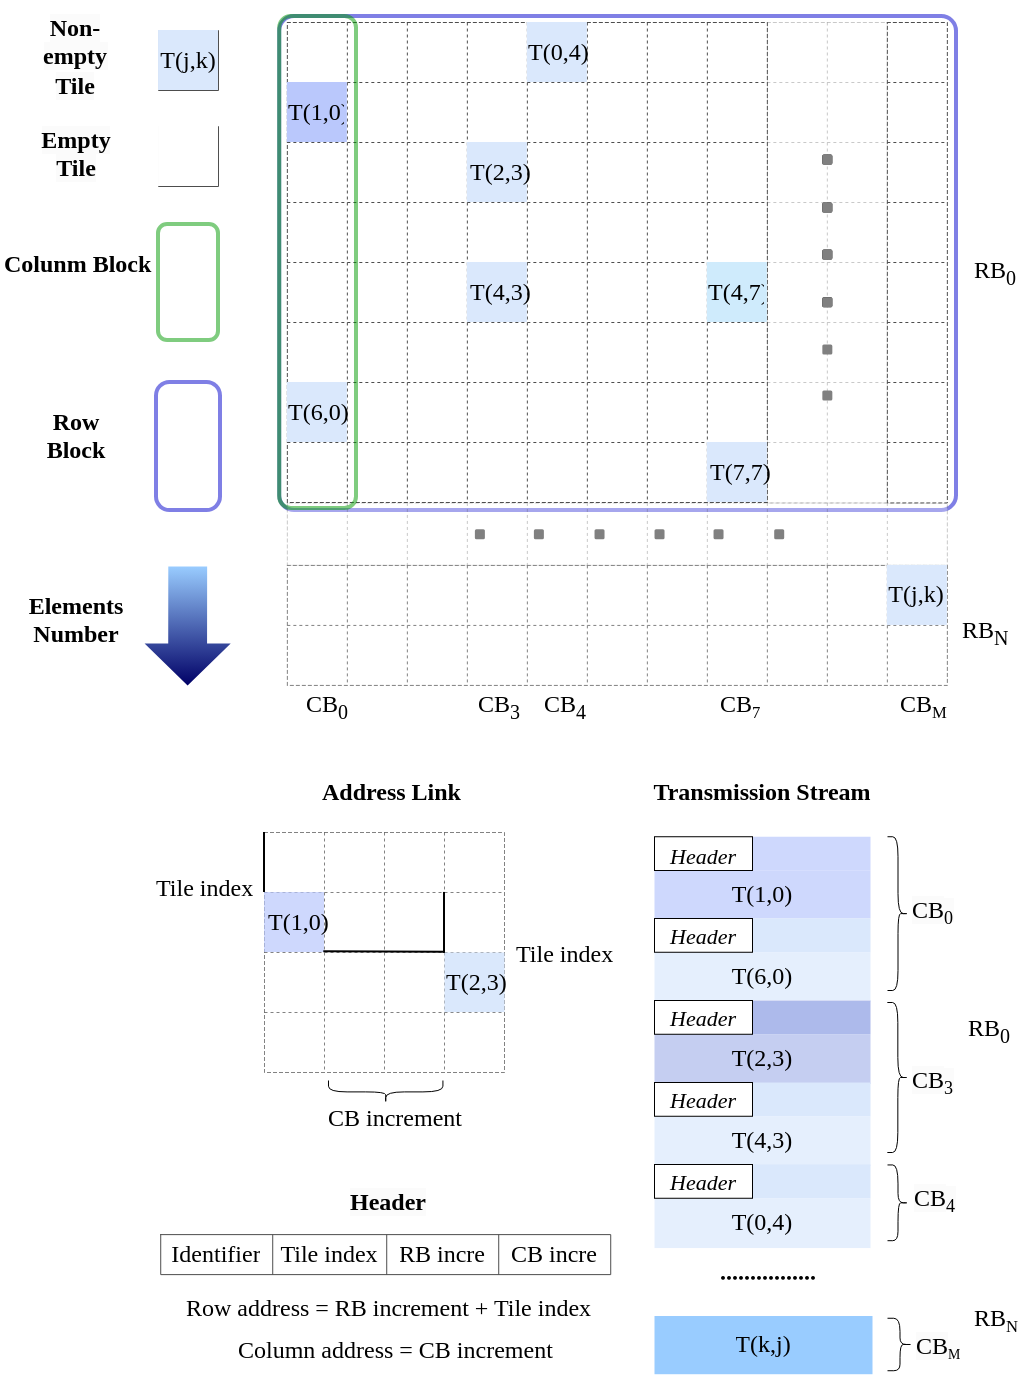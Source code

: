 <mxfile>
    <diagram id="AC96ynIm96KiBy21NuZA" name="第 1 页">
        <mxGraphModel dx="1670" dy="-9880" grid="0" gridSize="10" guides="1" tooltips="1" connect="1" arrows="1" fold="1" page="1" pageScale="1" pageWidth="530" pageHeight="720" math="0" shadow="0">
            <root>
                <mxCell id="0"/>
                <mxCell id="1" parent="0"/>
                <mxCell id="696" value="" style="rounded=1;whiteSpace=wrap;html=1;labelBackgroundColor=none;strokeColor=#0000CC;strokeWidth=2;fontFamily=Linux Libertine;fontSource=https%3A%2F%2Ffonts.googleapis.com%2Fcss%3Ffamily%3DLinux%2BLibertine;fontSize=24;fillColor=none;opacity=50;arcSize=3;" parent="1" vertex="1">
                    <mxGeometry x="146.61" y="10815" width="338.39" height="247" as="geometry"/>
                </mxCell>
                <mxCell id="566" value="" style="shape=table;startSize=0;container=1;collapsible=0;childLayout=tableLayout;strokeColor=#4D4D4D;strokeWidth=0.5;opacity=30;flipH=1;direction=south;dashed=1;" parent="1" vertex="1">
                    <mxGeometry x="150.424" y="11058.23" width="330" height="31.226" as="geometry"/>
                </mxCell>
                <mxCell id="567" value="" style="shape=tableRow;horizontal=0;startSize=0;swimlaneHead=0;swimlaneBody=0;strokeColor=inherit;top=0;left=0;bottom=0;right=0;collapsible=0;dropTarget=0;fillColor=none;points=[[0,0.5],[1,0.5]];portConstraint=eastwest;" parent="566" vertex="1">
                    <mxGeometry width="330" height="31" as="geometry"/>
                </mxCell>
                <mxCell id="569" value="" style="shape=partialRectangle;html=1;whiteSpace=wrap;connectable=0;strokeColor=inherit;overflow=hidden;fillColor=none;top=0;left=0;bottom=0;right=0;pointerEvents=1;" parent="567" vertex="1">
                    <mxGeometry width="30" height="31" as="geometry">
                        <mxRectangle width="30" height="31" as="alternateBounds"/>
                    </mxGeometry>
                </mxCell>
                <mxCell id="612" style="shape=partialRectangle;html=1;whiteSpace=wrap;connectable=0;strokeColor=inherit;overflow=hidden;fillColor=none;top=0;left=0;bottom=0;right=0;pointerEvents=1;" parent="567" vertex="1">
                    <mxGeometry x="30" width="30" height="31" as="geometry">
                        <mxRectangle width="30" height="31" as="alternateBounds"/>
                    </mxGeometry>
                </mxCell>
                <mxCell id="610" style="shape=partialRectangle;html=1;whiteSpace=wrap;connectable=0;strokeColor=inherit;overflow=hidden;fillColor=none;top=0;left=0;bottom=0;right=0;pointerEvents=1;" parent="567" vertex="1">
                    <mxGeometry x="60" width="30" height="31" as="geometry">
                        <mxRectangle width="30" height="31" as="alternateBounds"/>
                    </mxGeometry>
                </mxCell>
                <mxCell id="608" style="shape=partialRectangle;html=1;whiteSpace=wrap;connectable=0;strokeColor=inherit;overflow=hidden;fillColor=none;top=0;left=0;bottom=0;right=0;pointerEvents=1;" parent="567" vertex="1">
                    <mxGeometry x="90" width="30" height="31" as="geometry">
                        <mxRectangle width="30" height="31" as="alternateBounds"/>
                    </mxGeometry>
                </mxCell>
                <mxCell id="606" style="shape=partialRectangle;html=1;whiteSpace=wrap;connectable=0;strokeColor=inherit;overflow=hidden;fillColor=none;top=0;left=0;bottom=0;right=0;pointerEvents=1;" parent="567" vertex="1">
                    <mxGeometry x="120" width="30" height="31" as="geometry">
                        <mxRectangle width="30" height="31" as="alternateBounds"/>
                    </mxGeometry>
                </mxCell>
                <mxCell id="604" style="shape=partialRectangle;html=1;whiteSpace=wrap;connectable=0;strokeColor=inherit;overflow=hidden;fillColor=none;top=0;left=0;bottom=0;right=0;pointerEvents=1;" parent="567" vertex="1">
                    <mxGeometry x="150" width="30" height="31" as="geometry">
                        <mxRectangle width="30" height="31" as="alternateBounds"/>
                    </mxGeometry>
                </mxCell>
                <mxCell id="568" value="" style="shape=partialRectangle;html=1;whiteSpace=wrap;connectable=0;strokeColor=inherit;overflow=hidden;fillColor=none;top=0;left=0;bottom=0;right=0;pointerEvents=1;" parent="567" vertex="1">
                    <mxGeometry x="180" width="30" height="31" as="geometry">
                        <mxRectangle width="30" height="31" as="alternateBounds"/>
                    </mxGeometry>
                </mxCell>
                <mxCell id="594" style="shape=partialRectangle;html=1;whiteSpace=wrap;connectable=0;strokeColor=inherit;overflow=hidden;fillColor=none;top=0;left=0;bottom=0;right=0;pointerEvents=1;" parent="567" vertex="1">
                    <mxGeometry x="210" width="30" height="31" as="geometry">
                        <mxRectangle width="30" height="31" as="alternateBounds"/>
                    </mxGeometry>
                </mxCell>
                <mxCell id="596" style="shape=partialRectangle;html=1;whiteSpace=wrap;connectable=0;strokeColor=inherit;overflow=hidden;fillColor=none;top=0;left=0;bottom=0;right=0;pointerEvents=1;" parent="567" vertex="1">
                    <mxGeometry x="240" width="30" height="31" as="geometry">
                        <mxRectangle width="30" height="31" as="alternateBounds"/>
                    </mxGeometry>
                </mxCell>
                <mxCell id="598" style="shape=partialRectangle;html=1;whiteSpace=wrap;connectable=0;strokeColor=inherit;overflow=hidden;fillColor=none;top=0;left=0;bottom=0;right=0;pointerEvents=1;" parent="567" vertex="1">
                    <mxGeometry x="270" width="30" height="31" as="geometry">
                        <mxRectangle width="30" height="31" as="alternateBounds"/>
                    </mxGeometry>
                </mxCell>
                <mxCell id="600" style="shape=partialRectangle;html=1;whiteSpace=wrap;connectable=0;strokeColor=inherit;overflow=hidden;fillColor=none;top=0;left=0;bottom=0;right=0;pointerEvents=1;" parent="567" vertex="1">
                    <mxGeometry x="300" width="30" height="31" as="geometry">
                        <mxRectangle width="30" height="31" as="alternateBounds"/>
                    </mxGeometry>
                </mxCell>
                <mxCell id="541" value="" style="shape=table;startSize=0;container=1;collapsible=0;childLayout=tableLayout;strokeColor=#4D4D4D;strokeWidth=0.5;opacity=30;dashed=1;" parent="1" vertex="1">
                    <mxGeometry x="390.424" y="10818" width="60" height="240.226" as="geometry"/>
                </mxCell>
                <mxCell id="542" value="" style="shape=tableRow;horizontal=0;startSize=0;swimlaneHead=0;swimlaneBody=0;strokeColor=inherit;top=0;left=0;bottom=0;right=0;collapsible=0;dropTarget=0;fillColor=none;points=[[0,0.5],[1,0.5]];portConstraint=eastwest;" parent="541" vertex="1">
                    <mxGeometry width="60" height="30" as="geometry"/>
                </mxCell>
                <mxCell id="543" value="" style="shape=partialRectangle;html=1;whiteSpace=wrap;connectable=0;strokeColor=inherit;overflow=hidden;fillColor=none;top=0;left=0;bottom=0;right=0;pointerEvents=1;" parent="542" vertex="1">
                    <mxGeometry width="30" height="30" as="geometry">
                        <mxRectangle width="30" height="30" as="alternateBounds"/>
                    </mxGeometry>
                </mxCell>
                <mxCell id="544" value="" style="shape=partialRectangle;html=1;whiteSpace=wrap;connectable=0;strokeColor=inherit;overflow=hidden;fillColor=none;top=0;left=0;bottom=0;right=0;pointerEvents=1;" parent="542" vertex="1">
                    <mxGeometry x="30" width="30" height="30" as="geometry">
                        <mxRectangle width="30" height="30" as="alternateBounds"/>
                    </mxGeometry>
                </mxCell>
                <mxCell id="545" value="" style="shape=tableRow;horizontal=0;startSize=0;swimlaneHead=0;swimlaneBody=0;strokeColor=inherit;top=0;left=0;bottom=0;right=0;collapsible=0;dropTarget=0;fillColor=none;points=[[0,0.5],[1,0.5]];portConstraint=eastwest;" parent="541" vertex="1">
                    <mxGeometry y="30" width="60" height="30" as="geometry"/>
                </mxCell>
                <mxCell id="546" value="" style="shape=partialRectangle;html=1;whiteSpace=wrap;connectable=0;strokeColor=#6c8ebf;overflow=hidden;fillColor=none;top=0;left=0;bottom=0;right=0;pointerEvents=1;" parent="545" vertex="1">
                    <mxGeometry width="30" height="30" as="geometry">
                        <mxRectangle width="30" height="30" as="alternateBounds"/>
                    </mxGeometry>
                </mxCell>
                <mxCell id="547" value="" style="shape=partialRectangle;html=1;whiteSpace=wrap;connectable=0;strokeColor=inherit;overflow=hidden;fillColor=none;top=0;left=0;bottom=0;right=0;pointerEvents=1;" parent="545" vertex="1">
                    <mxGeometry x="30" width="30" height="30" as="geometry">
                        <mxRectangle width="30" height="30" as="alternateBounds"/>
                    </mxGeometry>
                </mxCell>
                <mxCell id="548" value="" style="shape=tableRow;horizontal=0;startSize=0;swimlaneHead=0;swimlaneBody=0;strokeColor=inherit;top=0;left=0;bottom=0;right=0;collapsible=0;dropTarget=0;fillColor=none;points=[[0,0.5],[1,0.5]];portConstraint=eastwest;" parent="541" vertex="1">
                    <mxGeometry y="60" width="60" height="30" as="geometry"/>
                </mxCell>
                <mxCell id="549" value="" style="shape=partialRectangle;html=1;whiteSpace=wrap;connectable=0;strokeColor=inherit;overflow=hidden;fillColor=none;top=0;left=0;bottom=0;right=0;pointerEvents=1;" parent="548" vertex="1">
                    <mxGeometry width="30" height="30" as="geometry">
                        <mxRectangle width="30" height="30" as="alternateBounds"/>
                    </mxGeometry>
                </mxCell>
                <mxCell id="550" value="" style="shape=partialRectangle;html=1;whiteSpace=wrap;connectable=0;strokeColor=inherit;overflow=hidden;fillColor=none;top=0;left=0;bottom=0;right=0;pointerEvents=1;" parent="548" vertex="1">
                    <mxGeometry x="30" width="30" height="30" as="geometry">
                        <mxRectangle width="30" height="30" as="alternateBounds"/>
                    </mxGeometry>
                </mxCell>
                <mxCell id="551" value="" style="shape=tableRow;horizontal=0;startSize=0;swimlaneHead=0;swimlaneBody=0;strokeColor=inherit;top=0;left=0;bottom=0;right=0;collapsible=0;dropTarget=0;fillColor=none;points=[[0,0.5],[1,0.5]];portConstraint=eastwest;" parent="541" vertex="1">
                    <mxGeometry y="90" width="60" height="30" as="geometry"/>
                </mxCell>
                <mxCell id="552" value="" style="shape=partialRectangle;html=1;whiteSpace=wrap;connectable=0;strokeColor=inherit;overflow=hidden;fillColor=none;top=0;left=0;bottom=0;right=0;pointerEvents=1;" parent="551" vertex="1">
                    <mxGeometry width="30" height="30" as="geometry">
                        <mxRectangle width="30" height="30" as="alternateBounds"/>
                    </mxGeometry>
                </mxCell>
                <mxCell id="553" value="" style="shape=partialRectangle;html=1;whiteSpace=wrap;connectable=0;strokeColor=#6c8ebf;overflow=hidden;fillColor=none;top=0;left=0;bottom=0;right=0;pointerEvents=1;" parent="551" vertex="1">
                    <mxGeometry x="30" width="30" height="30" as="geometry">
                        <mxRectangle width="30" height="30" as="alternateBounds"/>
                    </mxGeometry>
                </mxCell>
                <mxCell id="554" value="" style="shape=tableRow;horizontal=0;startSize=0;swimlaneHead=0;swimlaneBody=0;strokeColor=inherit;top=0;left=0;bottom=0;right=0;collapsible=0;dropTarget=0;fillColor=none;points=[[0,0.5],[1,0.5]];portConstraint=eastwest;" parent="541" vertex="1">
                    <mxGeometry y="120" width="60" height="30" as="geometry"/>
                </mxCell>
                <mxCell id="555" value="" style="shape=partialRectangle;html=1;whiteSpace=wrap;connectable=0;strokeColor=inherit;overflow=hidden;fillColor=none;top=0;left=0;bottom=0;right=0;pointerEvents=1;" parent="554" vertex="1">
                    <mxGeometry width="30" height="30" as="geometry">
                        <mxRectangle width="30" height="30" as="alternateBounds"/>
                    </mxGeometry>
                </mxCell>
                <mxCell id="556" value="" style="shape=partialRectangle;html=1;whiteSpace=wrap;connectable=0;strokeColor=inherit;overflow=hidden;fillColor=none;top=0;left=0;bottom=0;right=0;pointerEvents=1;" parent="554" vertex="1">
                    <mxGeometry x="30" width="30" height="30" as="geometry">
                        <mxRectangle width="30" height="30" as="alternateBounds"/>
                    </mxGeometry>
                </mxCell>
                <mxCell id="557" value="" style="shape=tableRow;horizontal=0;startSize=0;swimlaneHead=0;swimlaneBody=0;strokeColor=inherit;top=0;left=0;bottom=0;right=0;collapsible=0;dropTarget=0;fillColor=none;points=[[0,0.5],[1,0.5]];portConstraint=eastwest;" parent="541" vertex="1">
                    <mxGeometry y="150" width="60" height="30" as="geometry"/>
                </mxCell>
                <mxCell id="558" value="" style="shape=partialRectangle;html=1;whiteSpace=wrap;connectable=0;strokeColor=inherit;overflow=hidden;fillColor=none;top=0;left=0;bottom=0;right=0;pointerEvents=1;" parent="557" vertex="1">
                    <mxGeometry width="30" height="30" as="geometry">
                        <mxRectangle width="30" height="30" as="alternateBounds"/>
                    </mxGeometry>
                </mxCell>
                <mxCell id="559" value="" style="shape=partialRectangle;html=1;whiteSpace=wrap;connectable=0;strokeColor=inherit;overflow=hidden;fillColor=none;top=0;left=0;bottom=0;right=0;pointerEvents=1;" parent="557" vertex="1">
                    <mxGeometry x="30" width="30" height="30" as="geometry">
                        <mxRectangle width="30" height="30" as="alternateBounds"/>
                    </mxGeometry>
                </mxCell>
                <mxCell id="560" value="" style="shape=tableRow;horizontal=0;startSize=0;swimlaneHead=0;swimlaneBody=0;strokeColor=inherit;top=0;left=0;bottom=0;right=0;collapsible=0;dropTarget=0;fillColor=none;points=[[0,0.5],[1,0.5]];portConstraint=eastwest;" parent="541" vertex="1">
                    <mxGeometry y="180" width="60" height="30" as="geometry"/>
                </mxCell>
                <mxCell id="561" value="" style="shape=partialRectangle;html=1;whiteSpace=wrap;connectable=0;strokeColor=#6c8ebf;overflow=hidden;fillColor=none;top=0;left=0;bottom=0;right=0;pointerEvents=1;" parent="560" vertex="1">
                    <mxGeometry width="30" height="30" as="geometry">
                        <mxRectangle width="30" height="30" as="alternateBounds"/>
                    </mxGeometry>
                </mxCell>
                <mxCell id="562" value="" style="shape=partialRectangle;html=1;whiteSpace=wrap;connectable=0;strokeColor=inherit;overflow=hidden;fillColor=none;top=0;left=0;bottom=0;right=0;pointerEvents=1;" parent="560" vertex="1">
                    <mxGeometry x="30" width="30" height="30" as="geometry">
                        <mxRectangle width="30" height="30" as="alternateBounds"/>
                    </mxGeometry>
                </mxCell>
                <mxCell id="563" value="" style="shape=tableRow;horizontal=0;startSize=0;swimlaneHead=0;swimlaneBody=0;strokeColor=inherit;top=0;left=0;bottom=0;right=0;collapsible=0;dropTarget=0;fillColor=none;points=[[0,0.5],[1,0.5]];portConstraint=eastwest;" parent="541" vertex="1">
                    <mxGeometry y="210" width="60" height="30" as="geometry"/>
                </mxCell>
                <mxCell id="564" value="" style="shape=partialRectangle;html=1;whiteSpace=wrap;connectable=0;strokeColor=inherit;overflow=hidden;fillColor=none;top=0;left=0;bottom=0;right=0;pointerEvents=1;" parent="563" vertex="1">
                    <mxGeometry width="30" height="30" as="geometry">
                        <mxRectangle width="30" height="30" as="alternateBounds"/>
                    </mxGeometry>
                </mxCell>
                <mxCell id="565" value="" style="shape=partialRectangle;html=1;whiteSpace=wrap;connectable=0;strokeColor=inherit;overflow=hidden;fillColor=none;top=0;left=0;bottom=0;right=0;pointerEvents=1;" parent="563" vertex="1">
                    <mxGeometry x="30" width="30" height="30" as="geometry">
                        <mxRectangle width="30" height="30" as="alternateBounds"/>
                    </mxGeometry>
                </mxCell>
                <mxCell id="116" value="" style="shape=table;startSize=0;container=1;collapsible=0;childLayout=tableLayout;strokeColor=#4D4D4D;strokeWidth=0.5;dashed=1;" parent="1" vertex="1">
                    <mxGeometry x="150.424" y="10818" width="240" height="240" as="geometry"/>
                </mxCell>
                <mxCell id="117" value="" style="shape=tableRow;horizontal=0;startSize=0;swimlaneHead=0;swimlaneBody=0;strokeColor=inherit;top=0;left=0;bottom=0;right=0;collapsible=0;dropTarget=0;fillColor=none;points=[[0,0.5],[1,0.5]];portConstraint=eastwest;" parent="116" vertex="1">
                    <mxGeometry width="240" height="30" as="geometry"/>
                </mxCell>
                <mxCell id="118" value="" style="shape=partialRectangle;html=1;whiteSpace=wrap;connectable=0;strokeColor=inherit;overflow=hidden;fillColor=none;top=0;left=0;bottom=0;right=0;pointerEvents=1;" parent="117" vertex="1">
                    <mxGeometry width="30" height="30" as="geometry">
                        <mxRectangle width="30" height="30" as="alternateBounds"/>
                    </mxGeometry>
                </mxCell>
                <mxCell id="119" value="" style="shape=partialRectangle;html=1;whiteSpace=wrap;connectable=0;strokeColor=inherit;overflow=hidden;fillColor=none;top=0;left=0;bottom=0;right=0;pointerEvents=1;" parent="117" vertex="1">
                    <mxGeometry x="30" width="30" height="30" as="geometry">
                        <mxRectangle width="30" height="30" as="alternateBounds"/>
                    </mxGeometry>
                </mxCell>
                <mxCell id="120" value="" style="shape=partialRectangle;html=1;whiteSpace=wrap;connectable=0;strokeColor=inherit;overflow=hidden;fillColor=none;top=0;left=0;bottom=0;right=0;pointerEvents=1;" parent="117" vertex="1">
                    <mxGeometry x="60" width="30" height="30" as="geometry">
                        <mxRectangle width="30" height="30" as="alternateBounds"/>
                    </mxGeometry>
                </mxCell>
                <mxCell id="121" value="" style="shape=partialRectangle;html=1;whiteSpace=wrap;connectable=0;strokeColor=inherit;overflow=hidden;fillColor=none;top=0;left=0;bottom=0;right=0;pointerEvents=1;" parent="117" vertex="1">
                    <mxGeometry x="90" width="30" height="30" as="geometry">
                        <mxRectangle width="30" height="30" as="alternateBounds"/>
                    </mxGeometry>
                </mxCell>
                <mxCell id="122" value="" style="shape=partialRectangle;html=1;whiteSpace=wrap;connectable=0;strokeColor=#6c8ebf;overflow=hidden;fillColor=#dae8fc;top=0;left=0;bottom=0;right=0;pointerEvents=1;" parent="117" vertex="1">
                    <mxGeometry x="120" width="30" height="30" as="geometry">
                        <mxRectangle width="30" height="30" as="alternateBounds"/>
                    </mxGeometry>
                </mxCell>
                <mxCell id="123" value="" style="shape=partialRectangle;html=1;whiteSpace=wrap;connectable=0;strokeColor=inherit;overflow=hidden;fillColor=none;top=0;left=0;bottom=0;right=0;pointerEvents=1;" parent="117" vertex="1">
                    <mxGeometry x="150" width="30" height="30" as="geometry">
                        <mxRectangle width="30" height="30" as="alternateBounds"/>
                    </mxGeometry>
                </mxCell>
                <mxCell id="124" value="" style="shape=partialRectangle;html=1;whiteSpace=wrap;connectable=0;strokeColor=inherit;overflow=hidden;fillColor=none;top=0;left=0;bottom=0;right=0;pointerEvents=1;" parent="117" vertex="1">
                    <mxGeometry x="180" width="30" height="30" as="geometry">
                        <mxRectangle width="30" height="30" as="alternateBounds"/>
                    </mxGeometry>
                </mxCell>
                <mxCell id="125" value="" style="shape=partialRectangle;html=1;whiteSpace=wrap;connectable=0;strokeColor=inherit;overflow=hidden;fillColor=none;top=0;left=0;bottom=0;right=0;pointerEvents=1;" parent="117" vertex="1">
                    <mxGeometry x="210" width="30" height="30" as="geometry">
                        <mxRectangle width="30" height="30" as="alternateBounds"/>
                    </mxGeometry>
                </mxCell>
                <mxCell id="126" value="" style="shape=tableRow;horizontal=0;startSize=0;swimlaneHead=0;swimlaneBody=0;strokeColor=inherit;top=0;left=0;bottom=0;right=0;collapsible=0;dropTarget=0;fillColor=none;points=[[0,0.5],[1,0.5]];portConstraint=eastwest;" parent="116" vertex="1">
                    <mxGeometry y="30" width="240" height="30" as="geometry"/>
                </mxCell>
                <mxCell id="127" value="&lt;span style=&quot;font-family: &amp;quot;Linux Libertine&amp;quot;;&quot;&gt;T(1,0)&lt;/span&gt;" style="shape=partialRectangle;html=1;whiteSpace=wrap;connectable=0;strokeColor=#6c8ebf;overflow=hidden;fillColor=#BAC8FC;top=0;left=0;bottom=0;right=0;pointerEvents=1;" parent="126" vertex="1">
                    <mxGeometry width="30" height="30" as="geometry">
                        <mxRectangle width="30" height="30" as="alternateBounds"/>
                    </mxGeometry>
                </mxCell>
                <mxCell id="128" value="" style="shape=partialRectangle;html=1;whiteSpace=wrap;connectable=0;strokeColor=inherit;overflow=hidden;fillColor=none;top=0;left=0;bottom=0;right=0;pointerEvents=1;" parent="126" vertex="1">
                    <mxGeometry x="30" width="30" height="30" as="geometry">
                        <mxRectangle width="30" height="30" as="alternateBounds"/>
                    </mxGeometry>
                </mxCell>
                <mxCell id="129" value="" style="shape=partialRectangle;html=1;whiteSpace=wrap;connectable=0;strokeColor=inherit;overflow=hidden;fillColor=none;top=0;left=0;bottom=0;right=0;pointerEvents=1;" parent="126" vertex="1">
                    <mxGeometry x="60" width="30" height="30" as="geometry">
                        <mxRectangle width="30" height="30" as="alternateBounds"/>
                    </mxGeometry>
                </mxCell>
                <mxCell id="130" value="" style="shape=partialRectangle;html=1;whiteSpace=wrap;connectable=0;strokeColor=inherit;overflow=hidden;fillColor=none;top=0;left=0;bottom=0;right=0;pointerEvents=1;" parent="126" vertex="1">
                    <mxGeometry x="90" width="30" height="30" as="geometry">
                        <mxRectangle width="30" height="30" as="alternateBounds"/>
                    </mxGeometry>
                </mxCell>
                <mxCell id="131" value="" style="shape=partialRectangle;html=1;whiteSpace=wrap;connectable=0;strokeColor=inherit;overflow=hidden;fillColor=none;top=0;left=0;bottom=0;right=0;pointerEvents=1;" parent="126" vertex="1">
                    <mxGeometry x="120" width="30" height="30" as="geometry">
                        <mxRectangle width="30" height="30" as="alternateBounds"/>
                    </mxGeometry>
                </mxCell>
                <mxCell id="132" value="" style="shape=partialRectangle;html=1;whiteSpace=wrap;connectable=0;strokeColor=inherit;overflow=hidden;fillColor=none;top=0;left=0;bottom=0;right=0;pointerEvents=1;" parent="126" vertex="1">
                    <mxGeometry x="150" width="30" height="30" as="geometry">
                        <mxRectangle width="30" height="30" as="alternateBounds"/>
                    </mxGeometry>
                </mxCell>
                <mxCell id="133" value="" style="shape=partialRectangle;html=1;whiteSpace=wrap;connectable=0;strokeColor=#6c8ebf;overflow=hidden;fillColor=none;top=0;left=0;bottom=0;right=0;pointerEvents=1;" parent="126" vertex="1">
                    <mxGeometry x="180" width="30" height="30" as="geometry">
                        <mxRectangle width="30" height="30" as="alternateBounds"/>
                    </mxGeometry>
                </mxCell>
                <mxCell id="134" value="" style="shape=partialRectangle;html=1;whiteSpace=wrap;connectable=0;strokeColor=inherit;overflow=hidden;fillColor=none;top=0;left=0;bottom=0;right=0;pointerEvents=1;" parent="126" vertex="1">
                    <mxGeometry x="210" width="30" height="30" as="geometry">
                        <mxRectangle width="30" height="30" as="alternateBounds"/>
                    </mxGeometry>
                </mxCell>
                <mxCell id="135" value="" style="shape=tableRow;horizontal=0;startSize=0;swimlaneHead=0;swimlaneBody=0;strokeColor=inherit;top=0;left=0;bottom=0;right=0;collapsible=0;dropTarget=0;fillColor=none;points=[[0,0.5],[1,0.5]];portConstraint=eastwest;" parent="116" vertex="1">
                    <mxGeometry y="60" width="240" height="30" as="geometry"/>
                </mxCell>
                <mxCell id="136" value="" style="shape=partialRectangle;html=1;whiteSpace=wrap;connectable=0;strokeColor=inherit;overflow=hidden;fillColor=none;top=0;left=0;bottom=0;right=0;pointerEvents=1;" parent="135" vertex="1">
                    <mxGeometry width="30" height="30" as="geometry">
                        <mxRectangle width="30" height="30" as="alternateBounds"/>
                    </mxGeometry>
                </mxCell>
                <mxCell id="137" value="" style="shape=partialRectangle;html=1;whiteSpace=wrap;connectable=0;strokeColor=inherit;overflow=hidden;fillColor=none;top=0;left=0;bottom=0;right=0;pointerEvents=1;" parent="135" vertex="1">
                    <mxGeometry x="30" width="30" height="30" as="geometry">
                        <mxRectangle width="30" height="30" as="alternateBounds"/>
                    </mxGeometry>
                </mxCell>
                <mxCell id="138" value="" style="shape=partialRectangle;html=1;whiteSpace=wrap;connectable=0;strokeColor=inherit;overflow=hidden;fillColor=none;top=0;left=0;bottom=0;right=0;pointerEvents=1;" parent="135" vertex="1">
                    <mxGeometry x="60" width="30" height="30" as="geometry">
                        <mxRectangle width="30" height="30" as="alternateBounds"/>
                    </mxGeometry>
                </mxCell>
                <mxCell id="139" value="" style="shape=partialRectangle;html=1;whiteSpace=wrap;connectable=0;strokeColor=#6c8ebf;overflow=hidden;fillColor=#dae8fc;top=0;left=0;bottom=0;right=0;pointerEvents=1;" parent="135" vertex="1">
                    <mxGeometry x="90" width="30" height="30" as="geometry">
                        <mxRectangle width="30" height="30" as="alternateBounds"/>
                    </mxGeometry>
                </mxCell>
                <mxCell id="140" value="" style="shape=partialRectangle;html=1;whiteSpace=wrap;connectable=0;strokeColor=inherit;overflow=hidden;fillColor=none;top=0;left=0;bottom=0;right=0;pointerEvents=1;" parent="135" vertex="1">
                    <mxGeometry x="120" width="30" height="30" as="geometry">
                        <mxRectangle width="30" height="30" as="alternateBounds"/>
                    </mxGeometry>
                </mxCell>
                <mxCell id="141" value="" style="shape=partialRectangle;html=1;whiteSpace=wrap;connectable=0;strokeColor=inherit;overflow=hidden;fillColor=none;top=0;left=0;bottom=0;right=0;pointerEvents=1;" parent="135" vertex="1">
                    <mxGeometry x="150" width="30" height="30" as="geometry">
                        <mxRectangle width="30" height="30" as="alternateBounds"/>
                    </mxGeometry>
                </mxCell>
                <mxCell id="142" value="" style="shape=partialRectangle;html=1;whiteSpace=wrap;connectable=0;strokeColor=inherit;overflow=hidden;fillColor=none;top=0;left=0;bottom=0;right=0;pointerEvents=1;" parent="135" vertex="1">
                    <mxGeometry x="180" width="30" height="30" as="geometry">
                        <mxRectangle width="30" height="30" as="alternateBounds"/>
                    </mxGeometry>
                </mxCell>
                <mxCell id="143" value="" style="shape=partialRectangle;html=1;whiteSpace=wrap;connectable=0;strokeColor=inherit;overflow=hidden;fillColor=none;top=0;left=0;bottom=0;right=0;pointerEvents=1;" parent="135" vertex="1">
                    <mxGeometry x="210" width="30" height="30" as="geometry">
                        <mxRectangle width="30" height="30" as="alternateBounds"/>
                    </mxGeometry>
                </mxCell>
                <mxCell id="144" value="" style="shape=tableRow;horizontal=0;startSize=0;swimlaneHead=0;swimlaneBody=0;strokeColor=inherit;top=0;left=0;bottom=0;right=0;collapsible=0;dropTarget=0;fillColor=none;points=[[0,0.5],[1,0.5]];portConstraint=eastwest;" parent="116" vertex="1">
                    <mxGeometry y="90" width="240" height="30" as="geometry"/>
                </mxCell>
                <mxCell id="145" value="" style="shape=partialRectangle;html=1;whiteSpace=wrap;connectable=0;strokeColor=inherit;overflow=hidden;fillColor=none;top=0;left=0;bottom=0;right=0;pointerEvents=1;" parent="144" vertex="1">
                    <mxGeometry width="30" height="30" as="geometry">
                        <mxRectangle width="30" height="30" as="alternateBounds"/>
                    </mxGeometry>
                </mxCell>
                <mxCell id="146" value="" style="shape=partialRectangle;html=1;whiteSpace=wrap;connectable=0;strokeColor=#6c8ebf;overflow=hidden;fillColor=none;top=0;left=0;bottom=0;right=0;pointerEvents=1;" parent="144" vertex="1">
                    <mxGeometry x="30" width="30" height="30" as="geometry">
                        <mxRectangle width="30" height="30" as="alternateBounds"/>
                    </mxGeometry>
                </mxCell>
                <mxCell id="147" value="" style="shape=partialRectangle;html=1;whiteSpace=wrap;connectable=0;strokeColor=inherit;overflow=hidden;fillColor=none;top=0;left=0;bottom=0;right=0;pointerEvents=1;" parent="144" vertex="1">
                    <mxGeometry x="60" width="30" height="30" as="geometry">
                        <mxRectangle width="30" height="30" as="alternateBounds"/>
                    </mxGeometry>
                </mxCell>
                <mxCell id="148" value="" style="shape=partialRectangle;html=1;whiteSpace=wrap;connectable=0;strokeColor=inherit;overflow=hidden;fillColor=none;top=0;left=0;bottom=0;right=0;pointerEvents=1;" parent="144" vertex="1">
                    <mxGeometry x="90" width="30" height="30" as="geometry">
                        <mxRectangle width="30" height="30" as="alternateBounds"/>
                    </mxGeometry>
                </mxCell>
                <mxCell id="149" value="" style="shape=partialRectangle;html=1;whiteSpace=wrap;connectable=0;strokeColor=inherit;overflow=hidden;fillColor=none;top=0;left=0;bottom=0;right=0;pointerEvents=1;" parent="144" vertex="1">
                    <mxGeometry x="120" width="30" height="30" as="geometry">
                        <mxRectangle width="30" height="30" as="alternateBounds"/>
                    </mxGeometry>
                </mxCell>
                <mxCell id="150" value="" style="shape=partialRectangle;html=1;whiteSpace=wrap;connectable=0;strokeColor=inherit;overflow=hidden;fillColor=none;top=0;left=0;bottom=0;right=0;pointerEvents=1;" parent="144" vertex="1">
                    <mxGeometry x="150" width="30" height="30" as="geometry">
                        <mxRectangle width="30" height="30" as="alternateBounds"/>
                    </mxGeometry>
                </mxCell>
                <mxCell id="151" value="" style="shape=partialRectangle;html=1;whiteSpace=wrap;connectable=0;strokeColor=inherit;overflow=hidden;fillColor=none;top=0;left=0;bottom=0;right=0;pointerEvents=1;" parent="144" vertex="1">
                    <mxGeometry x="180" width="30" height="30" as="geometry">
                        <mxRectangle width="30" height="30" as="alternateBounds"/>
                    </mxGeometry>
                </mxCell>
                <mxCell id="152" value="" style="shape=partialRectangle;html=1;whiteSpace=wrap;connectable=0;strokeColor=inherit;overflow=hidden;fillColor=none;top=0;left=0;bottom=0;right=0;pointerEvents=1;" parent="144" vertex="1">
                    <mxGeometry x="210" width="30" height="30" as="geometry">
                        <mxRectangle width="30" height="30" as="alternateBounds"/>
                    </mxGeometry>
                </mxCell>
                <mxCell id="153" value="" style="shape=tableRow;horizontal=0;startSize=0;swimlaneHead=0;swimlaneBody=0;strokeColor=inherit;top=0;left=0;bottom=0;right=0;collapsible=0;dropTarget=0;fillColor=none;points=[[0,0.5],[1,0.5]];portConstraint=eastwest;" parent="116" vertex="1">
                    <mxGeometry y="120" width="240" height="30" as="geometry"/>
                </mxCell>
                <mxCell id="154" value="" style="shape=partialRectangle;html=1;whiteSpace=wrap;connectable=0;strokeColor=inherit;overflow=hidden;fillColor=none;top=0;left=0;bottom=0;right=0;pointerEvents=1;" parent="153" vertex="1">
                    <mxGeometry width="30" height="30" as="geometry">
                        <mxRectangle width="30" height="30" as="alternateBounds"/>
                    </mxGeometry>
                </mxCell>
                <mxCell id="155" value="" style="shape=partialRectangle;html=1;whiteSpace=wrap;connectable=0;strokeColor=inherit;overflow=hidden;fillColor=none;top=0;left=0;bottom=0;right=0;pointerEvents=1;" parent="153" vertex="1">
                    <mxGeometry x="30" width="30" height="30" as="geometry">
                        <mxRectangle width="30" height="30" as="alternateBounds"/>
                    </mxGeometry>
                </mxCell>
                <mxCell id="156" value="" style="shape=partialRectangle;html=1;whiteSpace=wrap;connectable=0;strokeColor=inherit;overflow=hidden;fillColor=none;top=0;left=0;bottom=0;right=0;pointerEvents=1;" parent="153" vertex="1">
                    <mxGeometry x="60" width="30" height="30" as="geometry">
                        <mxRectangle width="30" height="30" as="alternateBounds"/>
                    </mxGeometry>
                </mxCell>
                <mxCell id="157" value="" style="shape=partialRectangle;html=1;whiteSpace=wrap;connectable=0;strokeColor=#6c8ebf;overflow=hidden;fillColor=#DAE8FC;top=0;left=0;bottom=0;right=0;pointerEvents=1;" parent="153" vertex="1">
                    <mxGeometry x="90" width="30" height="30" as="geometry">
                        <mxRectangle width="30" height="30" as="alternateBounds"/>
                    </mxGeometry>
                </mxCell>
                <mxCell id="158" value="" style="shape=partialRectangle;html=1;whiteSpace=wrap;connectable=0;strokeColor=inherit;overflow=hidden;fillColor=none;top=0;left=0;bottom=0;right=0;pointerEvents=1;" parent="153" vertex="1">
                    <mxGeometry x="120" width="30" height="30" as="geometry">
                        <mxRectangle width="30" height="30" as="alternateBounds"/>
                    </mxGeometry>
                </mxCell>
                <mxCell id="159" value="" style="shape=partialRectangle;html=1;whiteSpace=wrap;connectable=0;strokeColor=inherit;overflow=hidden;fillColor=none;top=0;left=0;bottom=0;right=0;pointerEvents=1;" parent="153" vertex="1">
                    <mxGeometry x="150" width="30" height="30" as="geometry">
                        <mxRectangle width="30" height="30" as="alternateBounds"/>
                    </mxGeometry>
                </mxCell>
                <mxCell id="160" value="" style="shape=partialRectangle;html=1;whiteSpace=wrap;connectable=0;strokeColor=inherit;overflow=hidden;fillColor=none;top=0;left=0;bottom=0;right=0;pointerEvents=1;" parent="153" vertex="1">
                    <mxGeometry x="180" width="30" height="30" as="geometry">
                        <mxRectangle width="30" height="30" as="alternateBounds"/>
                    </mxGeometry>
                </mxCell>
                <mxCell id="161" value="&lt;span style=&quot;font-family: &amp;quot;Linux Libertine&amp;quot;;&quot;&gt;T(4,7)&lt;/span&gt;" style="shape=partialRectangle;html=1;whiteSpace=wrap;connectable=0;strokeColor=#6c8ebf;overflow=hidden;fillColor=#CFEBFC;top=0;left=0;bottom=0;right=0;pointerEvents=1;" parent="153" vertex="1">
                    <mxGeometry x="210" width="30" height="30" as="geometry">
                        <mxRectangle width="30" height="30" as="alternateBounds"/>
                    </mxGeometry>
                </mxCell>
                <mxCell id="162" value="" style="shape=tableRow;horizontal=0;startSize=0;swimlaneHead=0;swimlaneBody=0;strokeColor=inherit;top=0;left=0;bottom=0;right=0;collapsible=0;dropTarget=0;fillColor=none;points=[[0,0.5],[1,0.5]];portConstraint=eastwest;" parent="116" vertex="1">
                    <mxGeometry y="150" width="240" height="30" as="geometry"/>
                </mxCell>
                <mxCell id="163" value="" style="shape=partialRectangle;html=1;whiteSpace=wrap;connectable=0;strokeColor=inherit;overflow=hidden;fillColor=none;top=0;left=0;bottom=0;right=0;pointerEvents=1;" parent="162" vertex="1">
                    <mxGeometry width="30" height="30" as="geometry">
                        <mxRectangle width="30" height="30" as="alternateBounds"/>
                    </mxGeometry>
                </mxCell>
                <mxCell id="164" value="" style="shape=partialRectangle;html=1;whiteSpace=wrap;connectable=0;strokeColor=inherit;overflow=hidden;fillColor=none;top=0;left=0;bottom=0;right=0;pointerEvents=1;" parent="162" vertex="1">
                    <mxGeometry x="30" width="30" height="30" as="geometry">
                        <mxRectangle width="30" height="30" as="alternateBounds"/>
                    </mxGeometry>
                </mxCell>
                <mxCell id="165" value="" style="shape=partialRectangle;html=1;whiteSpace=wrap;connectable=0;strokeColor=inherit;overflow=hidden;fillColor=none;top=0;left=0;bottom=0;right=0;pointerEvents=1;" parent="162" vertex="1">
                    <mxGeometry x="60" width="30" height="30" as="geometry">
                        <mxRectangle width="30" height="30" as="alternateBounds"/>
                    </mxGeometry>
                </mxCell>
                <mxCell id="166" value="" style="shape=partialRectangle;html=1;whiteSpace=wrap;connectable=0;strokeColor=inherit;overflow=hidden;fillColor=none;top=0;left=0;bottom=0;right=0;pointerEvents=1;" parent="162" vertex="1">
                    <mxGeometry x="90" width="30" height="30" as="geometry">
                        <mxRectangle width="30" height="30" as="alternateBounds"/>
                    </mxGeometry>
                </mxCell>
                <mxCell id="167" value="" style="shape=partialRectangle;html=1;whiteSpace=wrap;connectable=0;strokeColor=inherit;overflow=hidden;fillColor=none;top=0;left=0;bottom=0;right=0;pointerEvents=1;" parent="162" vertex="1">
                    <mxGeometry x="120" width="30" height="30" as="geometry">
                        <mxRectangle width="30" height="30" as="alternateBounds"/>
                    </mxGeometry>
                </mxCell>
                <mxCell id="168" value="" style="shape=partialRectangle;html=1;whiteSpace=wrap;connectable=0;strokeColor=#6c8ebf;overflow=hidden;fillColor=none;top=0;left=0;bottom=0;right=0;pointerEvents=1;" parent="162" vertex="1">
                    <mxGeometry x="150" width="30" height="30" as="geometry">
                        <mxRectangle width="30" height="30" as="alternateBounds"/>
                    </mxGeometry>
                </mxCell>
                <mxCell id="169" value="" style="shape=partialRectangle;html=1;whiteSpace=wrap;connectable=0;strokeColor=inherit;overflow=hidden;fillColor=none;top=0;left=0;bottom=0;right=0;pointerEvents=1;" parent="162" vertex="1">
                    <mxGeometry x="180" width="30" height="30" as="geometry">
                        <mxRectangle width="30" height="30" as="alternateBounds"/>
                    </mxGeometry>
                </mxCell>
                <mxCell id="170" value="" style="shape=partialRectangle;html=1;whiteSpace=wrap;connectable=0;strokeColor=inherit;overflow=hidden;fillColor=none;top=0;left=0;bottom=0;right=0;pointerEvents=1;" parent="162" vertex="1">
                    <mxGeometry x="210" width="30" height="30" as="geometry">
                        <mxRectangle width="30" height="30" as="alternateBounds"/>
                    </mxGeometry>
                </mxCell>
                <mxCell id="171" value="" style="shape=tableRow;horizontal=0;startSize=0;swimlaneHead=0;swimlaneBody=0;strokeColor=inherit;top=0;left=0;bottom=0;right=0;collapsible=0;dropTarget=0;fillColor=none;points=[[0,0.5],[1,0.5]];portConstraint=eastwest;" parent="116" vertex="1">
                    <mxGeometry y="180" width="240" height="30" as="geometry"/>
                </mxCell>
                <mxCell id="172" value="" style="shape=partialRectangle;html=1;whiteSpace=wrap;connectable=0;strokeColor=#6c8ebf;overflow=hidden;fillColor=#dae8fc;top=0;left=0;bottom=0;right=0;pointerEvents=1;" parent="171" vertex="1">
                    <mxGeometry width="30" height="30" as="geometry">
                        <mxRectangle width="30" height="30" as="alternateBounds"/>
                    </mxGeometry>
                </mxCell>
                <mxCell id="173" value="" style="shape=partialRectangle;html=1;whiteSpace=wrap;connectable=0;strokeColor=inherit;overflow=hidden;fillColor=none;top=0;left=0;bottom=0;right=0;pointerEvents=1;" parent="171" vertex="1">
                    <mxGeometry x="30" width="30" height="30" as="geometry">
                        <mxRectangle width="30" height="30" as="alternateBounds"/>
                    </mxGeometry>
                </mxCell>
                <mxCell id="174" value="" style="shape=partialRectangle;html=1;whiteSpace=wrap;connectable=0;strokeColor=inherit;overflow=hidden;fillColor=none;top=0;left=0;bottom=0;right=0;pointerEvents=1;" parent="171" vertex="1">
                    <mxGeometry x="60" width="30" height="30" as="geometry">
                        <mxRectangle width="30" height="30" as="alternateBounds"/>
                    </mxGeometry>
                </mxCell>
                <mxCell id="175" value="" style="shape=partialRectangle;html=1;whiteSpace=wrap;connectable=0;strokeColor=inherit;overflow=hidden;fillColor=none;top=0;left=0;bottom=0;right=0;pointerEvents=1;" parent="171" vertex="1">
                    <mxGeometry x="90" width="30" height="30" as="geometry">
                        <mxRectangle width="30" height="30" as="alternateBounds"/>
                    </mxGeometry>
                </mxCell>
                <mxCell id="176" value="" style="shape=partialRectangle;html=1;whiteSpace=wrap;connectable=0;strokeColor=inherit;overflow=hidden;fillColor=none;top=0;left=0;bottom=0;right=0;pointerEvents=1;" parent="171" vertex="1">
                    <mxGeometry x="120" width="30" height="30" as="geometry">
                        <mxRectangle width="30" height="30" as="alternateBounds"/>
                    </mxGeometry>
                </mxCell>
                <mxCell id="177" value="" style="shape=partialRectangle;html=1;whiteSpace=wrap;connectable=0;strokeColor=inherit;overflow=hidden;fillColor=none;top=0;left=0;bottom=0;right=0;pointerEvents=1;" parent="171" vertex="1">
                    <mxGeometry x="150" width="30" height="30" as="geometry">
                        <mxRectangle width="30" height="30" as="alternateBounds"/>
                    </mxGeometry>
                </mxCell>
                <mxCell id="178" value="" style="shape=partialRectangle;html=1;whiteSpace=wrap;connectable=0;strokeColor=inherit;overflow=hidden;fillColor=none;top=0;left=0;bottom=0;right=0;pointerEvents=1;" parent="171" vertex="1">
                    <mxGeometry x="180" width="30" height="30" as="geometry">
                        <mxRectangle width="30" height="30" as="alternateBounds"/>
                    </mxGeometry>
                </mxCell>
                <mxCell id="179" value="" style="shape=partialRectangle;html=1;whiteSpace=wrap;connectable=0;strokeColor=inherit;overflow=hidden;fillColor=none;top=0;left=0;bottom=0;right=0;pointerEvents=1;" parent="171" vertex="1">
                    <mxGeometry x="210" width="30" height="30" as="geometry">
                        <mxRectangle width="30" height="30" as="alternateBounds"/>
                    </mxGeometry>
                </mxCell>
                <mxCell id="180" value="" style="shape=tableRow;horizontal=0;startSize=0;swimlaneHead=0;swimlaneBody=0;strokeColor=inherit;top=0;left=0;bottom=0;right=0;collapsible=0;dropTarget=0;fillColor=none;points=[[0,0.5],[1,0.5]];portConstraint=eastwest;" parent="116" vertex="1">
                    <mxGeometry y="210" width="240" height="30" as="geometry"/>
                </mxCell>
                <mxCell id="181" value="" style="shape=partialRectangle;html=1;whiteSpace=wrap;connectable=0;strokeColor=inherit;overflow=hidden;fillColor=none;top=0;left=0;bottom=0;right=0;pointerEvents=1;" parent="180" vertex="1">
                    <mxGeometry width="30" height="30" as="geometry">
                        <mxRectangle width="30" height="30" as="alternateBounds"/>
                    </mxGeometry>
                </mxCell>
                <mxCell id="182" value="" style="shape=partialRectangle;html=1;whiteSpace=wrap;connectable=0;strokeColor=inherit;overflow=hidden;fillColor=none;top=0;left=0;bottom=0;right=0;pointerEvents=1;" parent="180" vertex="1">
                    <mxGeometry x="30" width="30" height="30" as="geometry">
                        <mxRectangle width="30" height="30" as="alternateBounds"/>
                    </mxGeometry>
                </mxCell>
                <mxCell id="183" value="" style="shape=partialRectangle;html=1;whiteSpace=wrap;connectable=0;strokeColor=inherit;overflow=hidden;fillColor=none;top=0;left=0;bottom=0;right=0;pointerEvents=1;" parent="180" vertex="1">
                    <mxGeometry x="60" width="30" height="30" as="geometry">
                        <mxRectangle width="30" height="30" as="alternateBounds"/>
                    </mxGeometry>
                </mxCell>
                <mxCell id="184" value="" style="shape=partialRectangle;html=1;whiteSpace=wrap;connectable=0;strokeColor=#6c8ebf;overflow=hidden;fillColor=none;top=0;left=0;bottom=0;right=0;pointerEvents=1;" parent="180" vertex="1">
                    <mxGeometry x="90" width="30" height="30" as="geometry">
                        <mxRectangle width="30" height="30" as="alternateBounds"/>
                    </mxGeometry>
                </mxCell>
                <mxCell id="185" value="" style="shape=partialRectangle;html=1;whiteSpace=wrap;connectable=0;strokeColor=inherit;overflow=hidden;fillColor=none;top=0;left=0;bottom=0;right=0;pointerEvents=1;" parent="180" vertex="1">
                    <mxGeometry x="120" width="30" height="30" as="geometry">
                        <mxRectangle width="30" height="30" as="alternateBounds"/>
                    </mxGeometry>
                </mxCell>
                <mxCell id="186" value="" style="shape=partialRectangle;html=1;whiteSpace=wrap;connectable=0;strokeColor=inherit;overflow=hidden;fillColor=none;top=0;left=0;bottom=0;right=0;pointerEvents=1;" parent="180" vertex="1">
                    <mxGeometry x="150" width="30" height="30" as="geometry">
                        <mxRectangle width="30" height="30" as="alternateBounds"/>
                    </mxGeometry>
                </mxCell>
                <mxCell id="187" value="" style="shape=partialRectangle;html=1;whiteSpace=wrap;connectable=0;strokeColor=inherit;overflow=hidden;fillColor=none;top=0;left=0;bottom=0;right=0;pointerEvents=1;" parent="180" vertex="1">
                    <mxGeometry x="180" width="30" height="30" as="geometry">
                        <mxRectangle width="30" height="30" as="alternateBounds"/>
                    </mxGeometry>
                </mxCell>
                <mxCell id="188" value="" style="shape=partialRectangle;html=1;whiteSpace=wrap;connectable=0;strokeColor=#6c8ebf;overflow=hidden;fillColor=#dae8fc;top=0;left=0;bottom=0;right=0;pointerEvents=1;" parent="180" vertex="1">
                    <mxGeometry x="210" width="30" height="30" as="geometry">
                        <mxRectangle width="30" height="30" as="alternateBounds"/>
                    </mxGeometry>
                </mxCell>
                <mxCell id="195" value="&lt;span style=&quot;font-size: 22px;&quot;&gt;&amp;nbsp;&lt;/span&gt;" style="text;html=1;align=center;verticalAlign=middle;whiteSpace=wrap;rounded=0;" parent="1" vertex="1">
                    <mxGeometry x="429.859" y="10986" width="46.396" height="30" as="geometry"/>
                </mxCell>
                <mxCell id="262" value="&lt;b style=&quot;border-color: var(--border-color); color: rgb(0, 0, 0); font-style: normal; font-variant-ligatures: normal; font-variant-caps: normal; letter-spacing: normal; orphans: 2; text-indent: 0px; text-transform: none; widows: 2; word-spacing: 0px; -webkit-text-stroke-width: 0px; background-color: rgb(251, 251, 251); text-decoration-thickness: initial; text-decoration-style: initial; text-decoration-color: initial;&quot;&gt;&lt;font data-font-src=&quot;https://fonts.googleapis.com/css?family=Linux+Libertine&quot; face=&quot;Linux Libertine&quot; style=&quot;font-size: 12px;&quot;&gt;Non-empty Tile&lt;/font&gt;&lt;/b&gt;" style="text;whiteSpace=wrap;html=1;align=center;" parent="1" vertex="1">
                    <mxGeometry x="18" y="10807" width="53.33" height="42" as="geometry"/>
                </mxCell>
                <mxCell id="263" value="" style="shape=table;startSize=0;container=1;collapsible=0;childLayout=tableLayout;strokeColor=#4D4D4D;strokeWidth=0.5;" parent="1" vertex="1">
                    <mxGeometry x="86.004" y="10822" width="30" height="30" as="geometry"/>
                </mxCell>
                <mxCell id="273" value="" style="shape=tableRow;horizontal=0;startSize=0;swimlaneHead=0;swimlaneBody=0;strokeColor=inherit;top=0;left=0;bottom=0;right=0;collapsible=0;dropTarget=0;fillColor=none;points=[[0,0.5],[1,0.5]];portConstraint=eastwest;" parent="263" vertex="1">
                    <mxGeometry width="30" height="30" as="geometry"/>
                </mxCell>
                <mxCell id="274" value="&lt;span style=&quot;font-family: &amp;quot;Linux Libertine&amp;quot;;&quot;&gt;T(j,k)&lt;/span&gt;" style="shape=partialRectangle;html=1;whiteSpace=wrap;connectable=0;strokeColor=#6c8ebf;overflow=hidden;fillColor=#dae8fc;top=0;left=0;bottom=0;right=0;pointerEvents=1;" parent="273" vertex="1">
                    <mxGeometry width="30" height="30" as="geometry">
                        <mxRectangle width="30" height="30" as="alternateBounds"/>
                    </mxGeometry>
                </mxCell>
                <mxCell id="374" value="&lt;b style=&quot;border-color: var(--border-color); color: rgb(0, 0, 0); font-style: normal; font-variant-ligatures: normal; font-variant-caps: normal; letter-spacing: normal; orphans: 2; text-indent: 0px; text-transform: none; widows: 2; word-spacing: 0px; -webkit-text-stroke-width: 0px; background-color: rgb(251, 251, 251); text-decoration-thickness: initial; text-decoration-style: initial; text-decoration-color: initial;&quot;&gt;&lt;font data-font-src=&quot;https://fonts.googleapis.com/css?family=Linux+Libertine&quot; face=&quot;Linux Libertine&quot; style=&quot;font-size: 12px;&quot;&gt;Empty Tile&lt;/font&gt;&lt;/b&gt;" style="text;whiteSpace=wrap;html=1;align=center;" parent="1" vertex="1">
                    <mxGeometry x="18" y="10863" width="54" height="26" as="geometry"/>
                </mxCell>
                <mxCell id="375" value="" style="shape=table;startSize=0;container=1;collapsible=0;childLayout=tableLayout;strokeColor=#4D4D4D;strokeWidth=0.5;fillColor=none;" parent="1" vertex="1">
                    <mxGeometry x="86.004" y="10870" width="30" height="30" as="geometry"/>
                </mxCell>
                <mxCell id="376" value="" style="shape=tableRow;horizontal=0;startSize=0;swimlaneHead=0;swimlaneBody=0;strokeColor=inherit;top=0;left=0;bottom=0;right=0;collapsible=0;dropTarget=0;fillColor=none;points=[[0,0.5],[1,0.5]];portConstraint=eastwest;" parent="375" vertex="1">
                    <mxGeometry width="30" height="30" as="geometry"/>
                </mxCell>
                <mxCell id="377" value="" style="shape=partialRectangle;html=1;whiteSpace=wrap;connectable=0;strokeColor=#6c8ebf;overflow=hidden;fillColor=#FFFFFF;top=0;left=0;bottom=0;right=0;pointerEvents=1;" parent="376" vertex="1">
                    <mxGeometry width="30" height="30" as="geometry">
                        <mxRectangle width="30" height="30" as="alternateBounds"/>
                    </mxGeometry>
                </mxCell>
                <mxCell id="378" value="&lt;span style=&quot;border-color: var(--border-color); color: rgb(0, 0, 0); font-style: normal; font-variant-ligatures: normal; font-variant-caps: normal; letter-spacing: normal; orphans: 2; text-align: center; text-indent: 0px; text-transform: none; widows: 2; word-spacing: 0px; -webkit-text-stroke-width: 0px; text-decoration-thickness: initial; text-decoration-style: initial; text-decoration-color: initial;&quot;&gt;&lt;font data-font-src=&quot;https://fonts.googleapis.com/css?family=Linux+Libertine&quot; face=&quot;Linux Libertine&quot; style=&quot;font-size: 12px;&quot;&gt;T(6,0)&lt;/font&gt;&lt;/span&gt;" style="text;whiteSpace=wrap;html=1;" parent="1" vertex="1">
                    <mxGeometry x="148.61" y="10999" width="35" height="24" as="geometry"/>
                </mxCell>
                <mxCell id="380" value="&lt;span style=&quot;border-color: var(--border-color); color: rgb(0, 0, 0); font-style: normal; font-variant-ligatures: normal; font-variant-caps: normal; letter-spacing: normal; orphans: 2; text-align: center; text-indent: 0px; text-transform: none; widows: 2; word-spacing: 0px; -webkit-text-stroke-width: 0px; text-decoration-thickness: initial; text-decoration-style: initial; text-decoration-color: initial;&quot;&gt;&lt;font data-font-src=&quot;https://fonts.googleapis.com/css?family=Linux+Libertine&quot; face=&quot;Linux Libertine&quot; style=&quot;font-size: 12px;&quot;&gt;CB&lt;sub&gt;0&lt;/sub&gt;&lt;/font&gt;&lt;/span&gt;" style="text;whiteSpace=wrap;html=1;" parent="1" vertex="1">
                    <mxGeometry x="157.58" y="11144.77" width="23" height="24" as="geometry"/>
                </mxCell>
                <mxCell id="382" value="&lt;span style=&quot;border-color: var(--border-color); color: rgb(0, 0, 0); font-style: normal; font-variant-ligatures: normal; font-variant-caps: normal; letter-spacing: normal; orphans: 2; text-align: center; text-indent: 0px; text-transform: none; widows: 2; word-spacing: 0px; -webkit-text-stroke-width: 0px; text-decoration-thickness: initial; text-decoration-style: initial; text-decoration-color: initial;&quot;&gt;&lt;font data-font-src=&quot;https://fonts.googleapis.com/css?family=Linux+Libertine&quot; face=&quot;Linux Libertine&quot; style=&quot;font-size: 12px;&quot;&gt;CB&lt;sub&gt;3&lt;/sub&gt;&lt;/font&gt;&lt;/span&gt;" style="text;whiteSpace=wrap;html=1;" parent="1" vertex="1">
                    <mxGeometry x="244.19" y="11144.77" width="23" height="24" as="geometry"/>
                </mxCell>
                <mxCell id="383" value="&lt;span style=&quot;border-color: var(--border-color); color: rgb(0, 0, 0); font-style: normal; font-variant-ligatures: normal; font-variant-caps: normal; letter-spacing: normal; orphans: 2; text-align: center; text-indent: 0px; text-transform: none; widows: 2; word-spacing: 0px; -webkit-text-stroke-width: 0px; text-decoration-thickness: initial; text-decoration-style: initial; text-decoration-color: initial;&quot;&gt;&lt;font data-font-src=&quot;https://fonts.googleapis.com/css?family=Linux+Libertine&quot; face=&quot;Linux Libertine&quot; style=&quot;font-size: 12px;&quot;&gt;CB&lt;sub&gt;4&lt;/sub&gt;&lt;/font&gt;&lt;/span&gt;" style="text;whiteSpace=wrap;html=1;" parent="1" vertex="1">
                    <mxGeometry x="276.69" y="11144.77" width="23" height="24" as="geometry"/>
                </mxCell>
                <mxCell id="384" value="&lt;span style=&quot;border-color: var(--border-color); color: rgb(0, 0, 0); font-style: normal; font-variant-ligatures: normal; font-variant-caps: normal; letter-spacing: normal; orphans: 2; text-align: center; text-indent: 0px; text-transform: none; widows: 2; word-spacing: 0px; -webkit-text-stroke-width: 0px; text-decoration-thickness: initial; text-decoration-style: initial; text-decoration-color: initial;&quot;&gt;&lt;font data-font-src=&quot;https://fonts.googleapis.com/css?family=Linux+Libertine&quot; face=&quot;Linux Libertine&quot; style=&quot;font-size: 12px;&quot;&gt;CB&lt;/font&gt;&lt;font data-font-src=&quot;https://fonts.googleapis.com/css?family=Linux+Libertine&quot; face=&quot;Linux Libertine&quot; style=&quot;font-size: 10px;&quot;&gt;&lt;sub&gt;7&lt;/sub&gt;&lt;/font&gt;&lt;/span&gt;" style="text;whiteSpace=wrap;html=1;" parent="1" vertex="1">
                    <mxGeometry x="364.5" y="11144.77" width="23" height="24" as="geometry"/>
                </mxCell>
                <mxCell id="385" value="&lt;span style=&quot;border-color: var(--border-color); color: rgb(0, 0, 0); font-style: normal; font-variant-ligatures: normal; font-variant-caps: normal; letter-spacing: normal; orphans: 2; text-align: center; text-indent: 0px; text-transform: none; widows: 2; word-spacing: 0px; -webkit-text-stroke-width: 0px; text-decoration-thickness: initial; text-decoration-style: initial; text-decoration-color: initial;&quot;&gt;&lt;font data-font-src=&quot;https://fonts.googleapis.com/css?family=Linux+Libertine&quot; face=&quot;Linux Libertine&quot; style=&quot;font-size: 12px;&quot;&gt;T(2,3)&lt;/font&gt;&lt;/span&gt;" style="text;whiteSpace=wrap;html=1;" parent="1" vertex="1">
                    <mxGeometry x="240.11" y="10879" width="30" height="24" as="geometry"/>
                </mxCell>
                <mxCell id="386" value="&lt;span style=&quot;border-color: var(--border-color); color: rgb(0, 0, 0); font-style: normal; font-variant-ligatures: normal; font-variant-caps: normal; letter-spacing: normal; orphans: 2; text-align: center; text-indent: 0px; text-transform: none; widows: 2; word-spacing: 0px; -webkit-text-stroke-width: 0px; text-decoration-thickness: initial; text-decoration-style: initial; text-decoration-color: initial;&quot;&gt;&lt;font data-font-src=&quot;https://fonts.googleapis.com/css?family=Linux+Libertine&quot; face=&quot;Linux Libertine&quot; style=&quot;font-size: 12px;&quot;&gt;T(4,3)&lt;/font&gt;&lt;/span&gt;" style="text;whiteSpace=wrap;html=1;" parent="1" vertex="1">
                    <mxGeometry x="240.11" y="10939" width="30" height="24" as="geometry"/>
                </mxCell>
                <mxCell id="387" value="&lt;span style=&quot;border-color: var(--border-color); color: rgb(0, 0, 0); font-style: normal; font-variant-ligatures: normal; font-variant-caps: normal; letter-spacing: normal; orphans: 2; text-align: center; text-indent: 0px; text-transform: none; widows: 2; word-spacing: 0px; -webkit-text-stroke-width: 0px; text-decoration-thickness: initial; text-decoration-style: initial; text-decoration-color: initial;&quot;&gt;&lt;font data-font-src=&quot;https://fonts.googleapis.com/css?family=Linux+Libertine&quot; face=&quot;Linux Libertine&quot; style=&quot;font-size: 12px;&quot;&gt;RB&lt;sub&gt;0&lt;/sub&gt;&lt;/font&gt;&lt;/span&gt;" style="text;whiteSpace=wrap;html=1;" parent="1" vertex="1">
                    <mxGeometry x="492" y="10928.23" width="23" height="24" as="geometry"/>
                </mxCell>
                <mxCell id="388" value="&lt;span style=&quot;border-color: var(--border-color); color: rgb(0, 0, 0); font-style: normal; font-variant-ligatures: normal; font-variant-caps: normal; letter-spacing: normal; orphans: 2; text-align: center; text-indent: 0px; text-transform: none; widows: 2; word-spacing: 0px; -webkit-text-stroke-width: 0px; text-decoration-thickness: initial; text-decoration-style: initial; text-decoration-color: initial;&quot;&gt;&lt;font data-font-src=&quot;https://fonts.googleapis.com/css?family=Linux+Libertine&quot; face=&quot;Linux Libertine&quot; style=&quot;font-size: 12px;&quot;&gt;T(0,4)&lt;/font&gt;&lt;/span&gt;" style="text;whiteSpace=wrap;html=1;" parent="1" vertex="1">
                    <mxGeometry x="269.11" y="10819" width="30" height="24" as="geometry"/>
                </mxCell>
                <mxCell id="390" value="&lt;span style=&quot;border-color: var(--border-color); color: rgb(0, 0, 0); font-style: normal; font-variant-ligatures: normal; font-variant-caps: normal; letter-spacing: normal; orphans: 2; text-align: center; text-indent: 0px; text-transform: none; widows: 2; word-spacing: 0px; -webkit-text-stroke-width: 0px; text-decoration-thickness: initial; text-decoration-style: initial; text-decoration-color: initial;&quot;&gt;&lt;font data-font-src=&quot;https://fonts.googleapis.com/css?family=Linux+Libertine&quot; face=&quot;Linux Libertine&quot; style=&quot;font-size: 12px;&quot;&gt;T(7,7)&lt;/font&gt;&lt;/span&gt;" style="text;whiteSpace=wrap;html=1;" parent="1" vertex="1">
                    <mxGeometry x="360.42" y="11028.5" width="30" height="24" as="geometry"/>
                </mxCell>
                <mxCell id="391" value="" style="shape=table;startSize=0;container=1;collapsible=0;childLayout=tableLayout;strokeColor=#4D4D4D;strokeWidth=0.5;dashed=1;" parent="1" vertex="1">
                    <mxGeometry x="450.424" y="10818" width="30" height="240.226" as="geometry"/>
                </mxCell>
                <mxCell id="392" value="" style="shape=tableRow;horizontal=0;startSize=0;swimlaneHead=0;swimlaneBody=0;strokeColor=inherit;top=0;left=0;bottom=0;right=0;collapsible=0;dropTarget=0;fillColor=none;points=[[0,0.5],[1,0.5]];portConstraint=eastwest;" parent="391" vertex="1">
                    <mxGeometry width="30" height="30" as="geometry"/>
                </mxCell>
                <mxCell id="393" value="" style="shape=partialRectangle;html=1;whiteSpace=wrap;connectable=0;strokeColor=inherit;overflow=hidden;fillColor=none;top=0;left=0;bottom=0;right=0;pointerEvents=1;" parent="392" vertex="1">
                    <mxGeometry width="30" height="30" as="geometry">
                        <mxRectangle width="30" height="30" as="alternateBounds"/>
                    </mxGeometry>
                </mxCell>
                <mxCell id="401" value="" style="shape=tableRow;horizontal=0;startSize=0;swimlaneHead=0;swimlaneBody=0;strokeColor=inherit;top=0;left=0;bottom=0;right=0;collapsible=0;dropTarget=0;fillColor=none;points=[[0,0.5],[1,0.5]];portConstraint=eastwest;" parent="391" vertex="1">
                    <mxGeometry y="30" width="30" height="30" as="geometry"/>
                </mxCell>
                <mxCell id="402" value="" style="shape=partialRectangle;html=1;whiteSpace=wrap;connectable=0;strokeColor=#6c8ebf;overflow=hidden;fillColor=none;top=0;left=0;bottom=0;right=0;pointerEvents=1;" parent="401" vertex="1">
                    <mxGeometry width="30" height="30" as="geometry">
                        <mxRectangle width="30" height="30" as="alternateBounds"/>
                    </mxGeometry>
                </mxCell>
                <mxCell id="410" value="" style="shape=tableRow;horizontal=0;startSize=0;swimlaneHead=0;swimlaneBody=0;strokeColor=inherit;top=0;left=0;bottom=0;right=0;collapsible=0;dropTarget=0;fillColor=none;points=[[0,0.5],[1,0.5]];portConstraint=eastwest;" parent="391" vertex="1">
                    <mxGeometry y="60" width="30" height="30" as="geometry"/>
                </mxCell>
                <mxCell id="411" value="" style="shape=partialRectangle;html=1;whiteSpace=wrap;connectable=0;strokeColor=inherit;overflow=hidden;fillColor=none;top=0;left=0;bottom=0;right=0;pointerEvents=1;" parent="410" vertex="1">
                    <mxGeometry width="30" height="30" as="geometry">
                        <mxRectangle width="30" height="30" as="alternateBounds"/>
                    </mxGeometry>
                </mxCell>
                <mxCell id="419" value="" style="shape=tableRow;horizontal=0;startSize=0;swimlaneHead=0;swimlaneBody=0;strokeColor=inherit;top=0;left=0;bottom=0;right=0;collapsible=0;dropTarget=0;fillColor=none;points=[[0,0.5],[1,0.5]];portConstraint=eastwest;" parent="391" vertex="1">
                    <mxGeometry y="90" width="30" height="30" as="geometry"/>
                </mxCell>
                <mxCell id="420" value="" style="shape=partialRectangle;html=1;whiteSpace=wrap;connectable=0;strokeColor=inherit;overflow=hidden;fillColor=none;top=0;left=0;bottom=0;right=0;pointerEvents=1;" parent="419" vertex="1">
                    <mxGeometry width="30" height="30" as="geometry">
                        <mxRectangle width="30" height="30" as="alternateBounds"/>
                    </mxGeometry>
                </mxCell>
                <mxCell id="428" value="" style="shape=tableRow;horizontal=0;startSize=0;swimlaneHead=0;swimlaneBody=0;strokeColor=inherit;top=0;left=0;bottom=0;right=0;collapsible=0;dropTarget=0;fillColor=none;points=[[0,0.5],[1,0.5]];portConstraint=eastwest;" parent="391" vertex="1">
                    <mxGeometry y="120" width="30" height="30" as="geometry"/>
                </mxCell>
                <mxCell id="429" value="" style="shape=partialRectangle;html=1;whiteSpace=wrap;connectable=0;strokeColor=inherit;overflow=hidden;fillColor=none;top=0;left=0;bottom=0;right=0;pointerEvents=1;" parent="428" vertex="1">
                    <mxGeometry width="30" height="30" as="geometry">
                        <mxRectangle width="30" height="30" as="alternateBounds"/>
                    </mxGeometry>
                </mxCell>
                <mxCell id="437" value="" style="shape=tableRow;horizontal=0;startSize=0;swimlaneHead=0;swimlaneBody=0;strokeColor=inherit;top=0;left=0;bottom=0;right=0;collapsible=0;dropTarget=0;fillColor=none;points=[[0,0.5],[1,0.5]];portConstraint=eastwest;" parent="391" vertex="1">
                    <mxGeometry y="150" width="30" height="30" as="geometry"/>
                </mxCell>
                <mxCell id="438" value="" style="shape=partialRectangle;html=1;whiteSpace=wrap;connectable=0;strokeColor=inherit;overflow=hidden;fillColor=none;top=0;left=0;bottom=0;right=0;pointerEvents=1;" parent="437" vertex="1">
                    <mxGeometry width="30" height="30" as="geometry">
                        <mxRectangle width="30" height="30" as="alternateBounds"/>
                    </mxGeometry>
                </mxCell>
                <mxCell id="446" value="" style="shape=tableRow;horizontal=0;startSize=0;swimlaneHead=0;swimlaneBody=0;strokeColor=inherit;top=0;left=0;bottom=0;right=0;collapsible=0;dropTarget=0;fillColor=none;points=[[0,0.5],[1,0.5]];portConstraint=eastwest;" parent="391" vertex="1">
                    <mxGeometry y="180" width="30" height="30" as="geometry"/>
                </mxCell>
                <mxCell id="447" value="" style="shape=partialRectangle;html=1;whiteSpace=wrap;connectable=0;strokeColor=#6c8ebf;overflow=hidden;fillColor=none;top=0;left=0;bottom=0;right=0;pointerEvents=1;" parent="446" vertex="1">
                    <mxGeometry width="30" height="30" as="geometry">
                        <mxRectangle width="30" height="30" as="alternateBounds"/>
                    </mxGeometry>
                </mxCell>
                <mxCell id="455" value="" style="shape=tableRow;horizontal=0;startSize=0;swimlaneHead=0;swimlaneBody=0;strokeColor=inherit;top=0;left=0;bottom=0;right=0;collapsible=0;dropTarget=0;fillColor=none;points=[[0,0.5],[1,0.5]];portConstraint=eastwest;" parent="391" vertex="1">
                    <mxGeometry y="210" width="30" height="30" as="geometry"/>
                </mxCell>
                <mxCell id="456" value="" style="shape=partialRectangle;html=1;whiteSpace=wrap;connectable=0;strokeColor=inherit;overflow=hidden;fillColor=none;top=0;left=0;bottom=0;right=0;pointerEvents=1;" parent="455" vertex="1">
                    <mxGeometry width="30" height="30" as="geometry">
                        <mxRectangle width="30" height="30" as="alternateBounds"/>
                    </mxGeometry>
                </mxCell>
                <mxCell id="466" value="&lt;div style=&quot;text-align: center;&quot;&gt;&lt;b style=&quot;font-family: &amp;quot;Linux Libertine&amp;quot;; background-color: initial;&quot;&gt;Colunm Block&lt;/b&gt;&lt;/div&gt;" style="text;whiteSpace=wrap;html=1;" parent="1" vertex="1">
                    <mxGeometry x="7" y="10925" width="76" height="38" as="geometry"/>
                </mxCell>
                <mxCell id="468" value="" style="shape=table;startSize=0;container=1;collapsible=0;childLayout=tableLayout;strokeColor=#808080;strokeWidth=0.5;dashed=1;" parent="1" vertex="1">
                    <mxGeometry x="150.424" y="11089.46" width="330" height="60" as="geometry"/>
                </mxCell>
                <mxCell id="469" value="" style="shape=tableRow;horizontal=0;startSize=0;swimlaneHead=0;swimlaneBody=0;strokeColor=inherit;top=0;left=0;bottom=0;right=0;collapsible=0;dropTarget=0;fillColor=none;points=[[0,0.5],[1,0.5]];portConstraint=eastwest;" parent="468" vertex="1">
                    <mxGeometry width="330" height="30" as="geometry"/>
                </mxCell>
                <mxCell id="511" style="shape=partialRectangle;html=1;whiteSpace=wrap;connectable=0;strokeColor=inherit;overflow=hidden;fillColor=none;top=0;left=0;bottom=0;right=0;pointerEvents=1;" parent="469" vertex="1">
                    <mxGeometry width="30" height="30" as="geometry">
                        <mxRectangle width="30" height="30" as="alternateBounds"/>
                    </mxGeometry>
                </mxCell>
                <mxCell id="509" style="shape=partialRectangle;html=1;whiteSpace=wrap;connectable=0;strokeColor=inherit;overflow=hidden;fillColor=none;top=0;left=0;bottom=0;right=0;pointerEvents=1;" parent="469" vertex="1">
                    <mxGeometry x="30" width="30" height="30" as="geometry">
                        <mxRectangle width="30" height="30" as="alternateBounds"/>
                    </mxGeometry>
                </mxCell>
                <mxCell id="507" style="shape=partialRectangle;html=1;whiteSpace=wrap;connectable=0;strokeColor=inherit;overflow=hidden;fillColor=none;top=0;left=0;bottom=0;right=0;pointerEvents=1;" parent="469" vertex="1">
                    <mxGeometry x="60" width="30" height="30" as="geometry">
                        <mxRectangle width="30" height="30" as="alternateBounds"/>
                    </mxGeometry>
                </mxCell>
                <mxCell id="505" style="shape=partialRectangle;html=1;whiteSpace=wrap;connectable=0;strokeColor=inherit;overflow=hidden;fillColor=none;top=0;left=0;bottom=0;right=0;pointerEvents=1;" parent="469" vertex="1">
                    <mxGeometry x="90" width="30" height="30" as="geometry">
                        <mxRectangle width="30" height="30" as="alternateBounds"/>
                    </mxGeometry>
                </mxCell>
                <mxCell id="470" value="" style="shape=partialRectangle;html=1;whiteSpace=wrap;connectable=0;strokeColor=inherit;overflow=hidden;fillColor=none;top=0;left=0;bottom=0;right=0;pointerEvents=1;" parent="469" vertex="1">
                    <mxGeometry x="120" width="30" height="30" as="geometry">
                        <mxRectangle width="30" height="30" as="alternateBounds"/>
                    </mxGeometry>
                </mxCell>
                <mxCell id="471" value="" style="shape=partialRectangle;html=1;whiteSpace=wrap;connectable=0;strokeColor=inherit;overflow=hidden;fillColor=none;top=0;left=0;bottom=0;right=0;pointerEvents=1;" parent="469" vertex="1">
                    <mxGeometry x="150" width="30" height="30" as="geometry">
                        <mxRectangle width="30" height="30" as="alternateBounds"/>
                    </mxGeometry>
                </mxCell>
                <mxCell id="493" style="shape=partialRectangle;html=1;whiteSpace=wrap;connectable=0;strokeColor=inherit;overflow=hidden;fillColor=none;top=0;left=0;bottom=0;right=0;pointerEvents=1;" parent="469" vertex="1">
                    <mxGeometry x="180" width="30" height="30" as="geometry">
                        <mxRectangle width="30" height="30" as="alternateBounds"/>
                    </mxGeometry>
                </mxCell>
                <mxCell id="495" style="shape=partialRectangle;html=1;whiteSpace=wrap;connectable=0;strokeColor=inherit;overflow=hidden;fillColor=none;top=0;left=0;bottom=0;right=0;pointerEvents=1;" parent="469" vertex="1">
                    <mxGeometry x="210" width="30" height="30" as="geometry">
                        <mxRectangle width="30" height="30" as="alternateBounds"/>
                    </mxGeometry>
                </mxCell>
                <mxCell id="497" style="shape=partialRectangle;html=1;whiteSpace=wrap;connectable=0;strokeColor=inherit;overflow=hidden;fillColor=none;top=0;left=0;bottom=0;right=0;pointerEvents=1;" parent="469" vertex="1">
                    <mxGeometry x="240" width="30" height="30" as="geometry">
                        <mxRectangle width="30" height="30" as="alternateBounds"/>
                    </mxGeometry>
                </mxCell>
                <mxCell id="499" style="shape=partialRectangle;html=1;whiteSpace=wrap;connectable=0;strokeColor=inherit;overflow=hidden;fillColor=none;top=0;left=0;bottom=0;right=0;pointerEvents=1;" parent="469" vertex="1">
                    <mxGeometry x="270" width="30" height="30" as="geometry">
                        <mxRectangle width="30" height="30" as="alternateBounds"/>
                    </mxGeometry>
                </mxCell>
                <mxCell id="501" value="&lt;span style=&quot;font-family: &amp;quot;Linux Libertine&amp;quot;;&quot;&gt;T(j,k)&lt;/span&gt;" style="shape=partialRectangle;html=1;whiteSpace=wrap;connectable=0;strokeColor=#6c8ebf;overflow=hidden;fillColor=#dae8fc;top=0;left=0;bottom=0;right=0;pointerEvents=1;" parent="469" vertex="1">
                    <mxGeometry x="300" width="30" height="30" as="geometry">
                        <mxRectangle width="30" height="30" as="alternateBounds"/>
                    </mxGeometry>
                </mxCell>
                <mxCell id="472" value="" style="shape=tableRow;horizontal=0;startSize=0;swimlaneHead=0;swimlaneBody=0;strokeColor=inherit;top=0;left=0;bottom=0;right=0;collapsible=0;dropTarget=0;fillColor=none;points=[[0,0.5],[1,0.5]];portConstraint=eastwest;" parent="468" vertex="1">
                    <mxGeometry y="30" width="330" height="30" as="geometry"/>
                </mxCell>
                <mxCell id="512" style="shape=partialRectangle;html=1;whiteSpace=wrap;connectable=0;strokeColor=#6c8ebf;overflow=hidden;fillColor=none;top=0;left=0;bottom=0;right=0;pointerEvents=1;" parent="472" vertex="1">
                    <mxGeometry width="30" height="30" as="geometry">
                        <mxRectangle width="30" height="30" as="alternateBounds"/>
                    </mxGeometry>
                </mxCell>
                <mxCell id="510" style="shape=partialRectangle;html=1;whiteSpace=wrap;connectable=0;strokeColor=#6c8ebf;overflow=hidden;fillColor=none;top=0;left=0;bottom=0;right=0;pointerEvents=1;" parent="472" vertex="1">
                    <mxGeometry x="30" width="30" height="30" as="geometry">
                        <mxRectangle width="30" height="30" as="alternateBounds"/>
                    </mxGeometry>
                </mxCell>
                <mxCell id="508" style="shape=partialRectangle;html=1;whiteSpace=wrap;connectable=0;strokeColor=#6c8ebf;overflow=hidden;fillColor=none;top=0;left=0;bottom=0;right=0;pointerEvents=1;" parent="472" vertex="1">
                    <mxGeometry x="60" width="30" height="30" as="geometry">
                        <mxRectangle width="30" height="30" as="alternateBounds"/>
                    </mxGeometry>
                </mxCell>
                <mxCell id="506" style="shape=partialRectangle;html=1;whiteSpace=wrap;connectable=0;strokeColor=#6c8ebf;overflow=hidden;fillColor=none;top=0;left=0;bottom=0;right=0;pointerEvents=1;" parent="472" vertex="1">
                    <mxGeometry x="90" width="30" height="30" as="geometry">
                        <mxRectangle width="30" height="30" as="alternateBounds"/>
                    </mxGeometry>
                </mxCell>
                <mxCell id="473" value="" style="shape=partialRectangle;html=1;whiteSpace=wrap;connectable=0;strokeColor=#6c8ebf;overflow=hidden;fillColor=none;top=0;left=0;bottom=0;right=0;pointerEvents=1;" parent="472" vertex="1">
                    <mxGeometry x="120" width="30" height="30" as="geometry">
                        <mxRectangle width="30" height="30" as="alternateBounds"/>
                    </mxGeometry>
                </mxCell>
                <mxCell id="474" value="" style="shape=partialRectangle;html=1;whiteSpace=wrap;connectable=0;strokeColor=inherit;overflow=hidden;fillColor=none;top=0;left=0;bottom=0;right=0;pointerEvents=1;" parent="472" vertex="1">
                    <mxGeometry x="150" width="30" height="30" as="geometry">
                        <mxRectangle width="30" height="30" as="alternateBounds"/>
                    </mxGeometry>
                </mxCell>
                <mxCell id="494" style="shape=partialRectangle;html=1;whiteSpace=wrap;connectable=0;strokeColor=inherit;overflow=hidden;fillColor=none;top=0;left=0;bottom=0;right=0;pointerEvents=1;" parent="472" vertex="1">
                    <mxGeometry x="180" width="30" height="30" as="geometry">
                        <mxRectangle width="30" height="30" as="alternateBounds"/>
                    </mxGeometry>
                </mxCell>
                <mxCell id="496" style="shape=partialRectangle;html=1;whiteSpace=wrap;connectable=0;strokeColor=inherit;overflow=hidden;fillColor=none;top=0;left=0;bottom=0;right=0;pointerEvents=1;" parent="472" vertex="1">
                    <mxGeometry x="210" width="30" height="30" as="geometry">
                        <mxRectangle width="30" height="30" as="alternateBounds"/>
                    </mxGeometry>
                </mxCell>
                <mxCell id="498" style="shape=partialRectangle;html=1;whiteSpace=wrap;connectable=0;strokeColor=inherit;overflow=hidden;fillColor=none;top=0;left=0;bottom=0;right=0;pointerEvents=1;" parent="472" vertex="1">
                    <mxGeometry x="240" width="30" height="30" as="geometry">
                        <mxRectangle width="30" height="30" as="alternateBounds"/>
                    </mxGeometry>
                </mxCell>
                <mxCell id="500" style="shape=partialRectangle;html=1;whiteSpace=wrap;connectable=0;strokeColor=inherit;overflow=hidden;fillColor=none;top=0;left=0;bottom=0;right=0;pointerEvents=1;" parent="472" vertex="1">
                    <mxGeometry x="270" width="30" height="30" as="geometry">
                        <mxRectangle width="30" height="30" as="alternateBounds"/>
                    </mxGeometry>
                </mxCell>
                <mxCell id="502" style="shape=partialRectangle;html=1;whiteSpace=wrap;connectable=0;strokeColor=inherit;overflow=hidden;fillColor=none;top=0;left=0;bottom=0;right=0;pointerEvents=1;" parent="472" vertex="1">
                    <mxGeometry x="300" width="30" height="30" as="geometry">
                        <mxRectangle width="30" height="30" as="alternateBounds"/>
                    </mxGeometry>
                </mxCell>
                <mxCell id="513" value="&lt;span style=&quot;border-color: var(--border-color); color: rgb(0, 0, 0); font-style: normal; font-variant-ligatures: normal; font-variant-caps: normal; letter-spacing: normal; orphans: 2; text-align: center; text-indent: 0px; text-transform: none; widows: 2; word-spacing: 0px; -webkit-text-stroke-width: 0px; text-decoration-thickness: initial; text-decoration-style: initial; text-decoration-color: initial;&quot;&gt;&lt;font data-font-src=&quot;https://fonts.googleapis.com/css?family=Linux+Libertine&quot; face=&quot;Linux Libertine&quot; style=&quot;font-size: 12px;&quot;&gt;RB&lt;sub&gt;N&lt;/sub&gt;&lt;/font&gt;&lt;/span&gt;" style="text;whiteSpace=wrap;html=1;" parent="1" vertex="1">
                    <mxGeometry x="485.58" y="11108" width="23" height="24" as="geometry"/>
                </mxCell>
                <mxCell id="694" value="" style="rounded=1;whiteSpace=wrap;html=1;labelBackgroundColor=none;strokeColor=#009900;strokeWidth=2;fontFamily=Linux Libertine;fontSource=https%3A%2F%2Ffonts.googleapis.com%2Fcss%3Ffamily%3DLinux%2BLibertine;fontSize=24;fillColor=none;opacity=50;" parent="1" vertex="1">
                    <mxGeometry x="86" y="10919" width="30" height="58" as="geometry"/>
                </mxCell>
                <mxCell id="730" value="&lt;span style=&quot;border-color: var(--border-color); color: rgb(0, 0, 0); font-style: normal; font-variant-ligatures: normal; font-variant-caps: normal; letter-spacing: normal; orphans: 2; text-align: center; text-indent: 0px; text-transform: none; widows: 2; word-spacing: 0px; -webkit-text-stroke-width: 0px; text-decoration-thickness: initial; text-decoration-style: initial; text-decoration-color: initial;&quot;&gt;&lt;font data-font-src=&quot;https://fonts.googleapis.com/css?family=Linux+Libertine&quot; face=&quot;Linux Libertine&quot; style=&quot;font-size: 12px;&quot;&gt;&lt;b&gt;................&lt;/b&gt;&lt;/font&gt;&lt;/span&gt;" style="text;whiteSpace=wrap;html=1;rotation=-180;" parent="1" vertex="1">
                    <mxGeometry x="334" y="11438.88" width="83" height="24" as="geometry"/>
                </mxCell>
                <mxCell id="731" value="" style="shape=table;startSize=0;container=1;collapsible=0;childLayout=tableLayout;strokeColor=none;strokeWidth=0.5;fillColor=#99CCFF;" parent="1" vertex="1">
                    <mxGeometry x="334" y="11464.75" width="109" height="29.11" as="geometry"/>
                </mxCell>
                <mxCell id="734" value="" style="shape=tableRow;horizontal=0;startSize=0;swimlaneHead=0;swimlaneBody=0;strokeColor=inherit;top=0;left=0;bottom=0;right=0;collapsible=0;dropTarget=0;fillColor=none;points=[[0,0.5],[1,0.5]];portConstraint=eastwest;" parent="731" vertex="1">
                    <mxGeometry width="109" height="29" as="geometry"/>
                </mxCell>
                <mxCell id="735" value="&lt;span style=&quot;font-family: &amp;quot;Linux Libertine&amp;quot;;&quot;&gt;T(k,j)&lt;/span&gt;" style="shape=partialRectangle;html=1;whiteSpace=wrap;connectable=0;strokeColor=#6c8ebf;overflow=hidden;fillColor=none;top=0;left=0;bottom=0;right=0;pointerEvents=1;" parent="734" vertex="1">
                    <mxGeometry width="109" height="29" as="geometry">
                        <mxRectangle width="109" height="29" as="alternateBounds"/>
                    </mxGeometry>
                </mxCell>
                <mxCell id="761" value="&lt;span style=&quot;border-color: var(--border-color); color: rgb(0, 0, 0); font-size: 12px; font-style: normal; font-variant-ligatures: normal; font-variant-caps: normal; font-weight: 400; letter-spacing: normal; orphans: 2; text-align: center; text-indent: 0px; text-transform: none; widows: 2; word-spacing: 0px; -webkit-text-stroke-width: 0px; background-color: rgb(251, 251, 251); text-decoration-thickness: initial; text-decoration-style: initial; text-decoration-color: initial; font-family: &amp;quot;Linux Libertine&amp;quot;;&quot;&gt;CB&lt;/span&gt;&lt;span style=&quot;border-color: var(--border-color); color: rgb(0, 0, 0); font-style: normal; font-variant-ligatures: normal; font-variant-caps: normal; font-weight: 400; letter-spacing: normal; orphans: 2; text-align: center; text-indent: 0px; text-transform: none; widows: 2; word-spacing: 0px; -webkit-text-stroke-width: 0px; background-color: rgb(251, 251, 251); text-decoration-thickness: initial; text-decoration-style: initial; text-decoration-color: initial; font-family: &amp;quot;Linux Libertine&amp;quot;; font-size: 10.833px;&quot;&gt;&lt;sub&gt;0&lt;/sub&gt;&lt;/span&gt;" style="text;whiteSpace=wrap;html=1;fontSize=13;fontFamily=Linux Libertine;" parent="1" vertex="1">
                    <mxGeometry x="461.34" y="11246.73" width="28" height="28" as="geometry"/>
                </mxCell>
                <mxCell id="762" value="&lt;span style=&quot;border-color: var(--border-color); color: rgb(0, 0, 0); font-size: 12px; font-style: normal; font-variant-ligatures: normal; font-variant-caps: normal; font-weight: 400; letter-spacing: normal; orphans: 2; text-align: center; text-indent: 0px; text-transform: none; widows: 2; word-spacing: 0px; -webkit-text-stroke-width: 0px; background-color: rgb(251, 251, 251); text-decoration-thickness: initial; text-decoration-style: initial; text-decoration-color: initial; font-family: &amp;quot;Linux Libertine&amp;quot;;&quot;&gt;CB&lt;/span&gt;&lt;span style=&quot;border-color: var(--border-color); color: rgb(0, 0, 0); font-style: normal; font-variant-ligatures: normal; font-variant-caps: normal; font-weight: 400; letter-spacing: normal; orphans: 2; text-align: center; text-indent: 0px; text-transform: none; widows: 2; word-spacing: 0px; -webkit-text-stroke-width: 0px; background-color: rgb(251, 251, 251); text-decoration-thickness: initial; text-decoration-style: initial; text-decoration-color: initial; font-family: &amp;quot;Linux Libertine&amp;quot;; font-size: 10.833px;&quot;&gt;&lt;sub&gt;3&lt;/sub&gt;&lt;/span&gt;" style="text;whiteSpace=wrap;html=1;fontSize=13;fontFamily=Linux Libertine;" parent="1" vertex="1">
                    <mxGeometry x="461.34" y="11332.25" width="25.5" height="26.5" as="geometry"/>
                </mxCell>
                <mxCell id="763" value="&lt;span style=&quot;border-color: var(--border-color); color: rgb(0, 0, 0); font-size: 12px; font-style: normal; font-variant-ligatures: normal; font-variant-caps: normal; font-weight: 400; letter-spacing: normal; orphans: 2; text-align: center; text-indent: 0px; text-transform: none; widows: 2; word-spacing: 0px; -webkit-text-stroke-width: 0px; background-color: rgb(251, 251, 251); text-decoration-thickness: initial; text-decoration-style: initial; text-decoration-color: initial; font-family: &amp;quot;Linux Libertine&amp;quot;;&quot;&gt;CB&lt;/span&gt;&lt;span style=&quot;border-color: var(--border-color); color: rgb(0, 0, 0); font-style: normal; font-variant-ligatures: normal; font-variant-caps: normal; font-weight: 400; letter-spacing: normal; orphans: 2; text-align: center; text-indent: 0px; text-transform: none; widows: 2; word-spacing: 0px; -webkit-text-stroke-width: 0px; background-color: rgb(251, 251, 251); text-decoration-thickness: initial; text-decoration-style: initial; text-decoration-color: initial; font-family: &amp;quot;Linux Libertine&amp;quot;; font-size: 10.833px;&quot;&gt;&lt;sub&gt;4&lt;/sub&gt;&lt;/span&gt;" style="text;whiteSpace=wrap;html=1;fontSize=13;fontFamily=Linux Libertine;" parent="1" vertex="1">
                    <mxGeometry x="461.84" y="11391.27" width="24.5" height="26" as="geometry"/>
                </mxCell>
                <mxCell id="783" value="" style="shape=table;startSize=0;container=1;collapsible=0;childLayout=tableLayout;strokeColor=#4D4D4D;strokeWidth=0.5;" parent="1" vertex="1">
                    <mxGeometry x="87.11" y="11424.06" width="225" height="20" as="geometry"/>
                </mxCell>
                <mxCell id="784" value="" style="shape=tableRow;horizontal=0;startSize=0;swimlaneHead=0;swimlaneBody=0;strokeColor=inherit;top=0;left=0;bottom=0;right=0;collapsible=0;dropTarget=0;fillColor=none;points=[[0,0.5],[1,0.5]];portConstraint=eastwest;" parent="783" vertex="1">
                    <mxGeometry width="225" height="20" as="geometry"/>
                </mxCell>
                <mxCell id="785" value="&lt;font style=&quot;font-size: 12px;&quot; data-font-src=&quot;https://fonts.googleapis.com/css?family=Linux+Libertine&quot; face=&quot;Linux Libertine&quot;&gt;Identifier&lt;/font&gt;" style="shape=partialRectangle;html=1;whiteSpace=wrap;connectable=0;strokeColor=inherit;overflow=hidden;fillColor=none;top=0;left=0;bottom=0;right=0;pointerEvents=1;" parent="784" vertex="1">
                    <mxGeometry width="56" height="20" as="geometry">
                        <mxRectangle width="56" height="20" as="alternateBounds"/>
                    </mxGeometry>
                </mxCell>
                <mxCell id="788" value="&lt;span style=&quot;border-color: var(--border-color);&quot;&gt;&lt;font style=&quot;font-size: 12px;&quot; data-font-src=&quot;https://fonts.googleapis.com/css?family=Linux+Libertine&quot; face=&quot;Linux Libertine&quot;&gt;Tile index&lt;/font&gt;&lt;/span&gt;" style="shape=partialRectangle;html=1;whiteSpace=wrap;connectable=0;strokeColor=inherit;overflow=hidden;fillColor=none;top=0;left=0;bottom=0;right=0;pointerEvents=1;" parent="784" vertex="1">
                    <mxGeometry x="56" width="57" height="20" as="geometry">
                        <mxRectangle width="57" height="20" as="alternateBounds"/>
                    </mxGeometry>
                </mxCell>
                <mxCell id="789" value="&lt;span style=&quot;border-color: var(--border-color);&quot;&gt;&lt;font data-font-src=&quot;https://fonts.googleapis.com/css?family=Linux+Libertine&quot; face=&quot;Linux Libertine&quot; style=&quot;font-size: 12px;&quot;&gt;RB incre&lt;/font&gt;&lt;/span&gt;" style="shape=partialRectangle;html=1;whiteSpace=wrap;connectable=0;strokeColor=inherit;overflow=hidden;fillColor=none;top=0;left=0;bottom=0;right=0;pointerEvents=1;" parent="784" vertex="1">
                    <mxGeometry x="113" width="56" height="20" as="geometry">
                        <mxRectangle width="56" height="20" as="alternateBounds"/>
                    </mxGeometry>
                </mxCell>
                <mxCell id="790" value="&lt;span style=&quot;border-color: var(--border-color);&quot;&gt;&lt;font data-font-src=&quot;https://fonts.googleapis.com/css?family=Linux+Libertine&quot; face=&quot;Linux Libertine&quot; style=&quot;font-size: 12px;&quot;&gt;CB incre&lt;/font&gt;&lt;/span&gt;" style="shape=partialRectangle;html=1;whiteSpace=wrap;connectable=0;strokeColor=inherit;overflow=hidden;fillColor=none;top=0;left=0;bottom=0;right=0;pointerEvents=1;" parent="784" vertex="1">
                    <mxGeometry x="169" width="56" height="20" as="geometry">
                        <mxRectangle width="56" height="20" as="alternateBounds"/>
                    </mxGeometry>
                </mxCell>
                <mxCell id="791" value="" style="shape=curlyBracket;whiteSpace=wrap;html=1;rounded=1;flipH=1;labelPosition=right;verticalLabelPosition=middle;align=left;verticalAlign=middle;labelBackgroundColor=none;strokeColor=#000000;strokeWidth=0.5;fontFamily=Linux Libertine;fontSource=https%3A%2F%2Ffonts.googleapis.com%2Fcss%3Ffamily%3DLinux%2BLibertine;fontSize=12;fillColor=none;gradientColor=default;" parent="1" vertex="1">
                    <mxGeometry x="450.5" y="11225.12" width="10.5" height="76.88" as="geometry"/>
                </mxCell>
                <mxCell id="793" value="" style="shape=curlyBracket;whiteSpace=wrap;html=1;rounded=1;flipH=1;labelPosition=right;verticalLabelPosition=middle;align=left;verticalAlign=middle;labelBackgroundColor=none;strokeColor=#000000;strokeWidth=0.5;fontFamily=Linux Libertine;fontSource=https%3A%2F%2Ffonts.googleapis.com%2Fcss%3Ffamily%3DLinux%2BLibertine;fontSize=12;fillColor=none;gradientColor=default;" parent="1" vertex="1">
                    <mxGeometry x="450.42" y="11308" width="10.5" height="75" as="geometry"/>
                </mxCell>
                <mxCell id="794" value="" style="shape=curlyBracket;whiteSpace=wrap;html=1;rounded=1;flipH=1;labelPosition=right;verticalLabelPosition=middle;align=left;verticalAlign=middle;labelBackgroundColor=none;strokeColor=#000000;strokeWidth=0.5;fontFamily=Linux Libertine;fontSource=https%3A%2F%2Ffonts.googleapis.com%2Fcss%3Ffamily%3DLinux%2BLibertine;fontSize=12;fillColor=none;gradientColor=default;" parent="1" vertex="1">
                    <mxGeometry x="450.5" y="11389.22" width="10.5" height="37.88" as="geometry"/>
                </mxCell>
                <mxCell id="797" value="&lt;span style=&quot;border-color: var(--border-color); color: rgb(0, 0, 0); font-style: normal; font-variant-ligatures: normal; font-variant-caps: normal; letter-spacing: normal; orphans: 2; text-align: center; text-indent: 0px; text-transform: none; widows: 2; word-spacing: 0px; -webkit-text-stroke-width: 0px; text-decoration-thickness: initial; text-decoration-style: initial; text-decoration-color: initial;&quot;&gt;&lt;font data-font-src=&quot;https://fonts.googleapis.com/css?family=Linux+Libertine&quot; face=&quot;Linux Libertine&quot; style=&quot;font-size: 12px;&quot;&gt;RB&lt;sub&gt;0&lt;/sub&gt;&lt;/font&gt;&lt;/span&gt;" style="text;whiteSpace=wrap;html=1;" parent="1" vertex="1">
                    <mxGeometry x="489.34" y="11307" width="23" height="24" as="geometry"/>
                </mxCell>
                <mxCell id="798" value="&lt;span style=&quot;border-color: var(--border-color); color: rgb(0, 0, 0); font-style: normal; font-variant-ligatures: normal; font-variant-caps: normal; letter-spacing: normal; orphans: 2; text-indent: 0px; text-transform: none; widows: 2; word-spacing: 0px; -webkit-text-stroke-width: 0px; text-decoration-thickness: initial; text-decoration-style: initial; text-decoration-color: initial;&quot;&gt;&lt;font data-font-src=&quot;https://fonts.googleapis.com/css?family=Linux+Libertine&quot; face=&quot;Linux Libertine&quot; style=&quot;font-size: 12px;&quot;&gt;&lt;b&gt;Row Block&lt;/b&gt;&lt;/font&gt;&lt;/span&gt;" style="text;whiteSpace=wrap;html=1;align=center;" parent="1" vertex="1">
                    <mxGeometry x="23" y="11004" width="44" height="29.5" as="geometry"/>
                </mxCell>
                <mxCell id="799" value="" style="rounded=1;whiteSpace=wrap;html=1;labelBackgroundColor=none;strokeColor=#0000CC;strokeWidth=2;fontFamily=Linux Libertine;fontSource=https%3A%2F%2Ffonts.googleapis.com%2Fcss%3Ffamily%3DLinux%2BLibertine;fontSize=24;fillColor=none;opacity=50;arcSize=21;" parent="1" vertex="1">
                    <mxGeometry x="85" y="10998" width="32" height="64" as="geometry"/>
                </mxCell>
                <mxCell id="800" value="" style="shape=table;startSize=0;container=1;collapsible=0;childLayout=tableLayout;strokeColor=#4D4D4D;strokeWidth=0.5;opacity=70;dashed=1;" parent="1" vertex="1">
                    <mxGeometry x="139.004" y="11223" width="120" height="120" as="geometry"/>
                </mxCell>
                <mxCell id="801" value="" style="shape=tableRow;horizontal=0;startSize=0;swimlaneHead=0;swimlaneBody=0;strokeColor=inherit;top=0;left=0;bottom=0;right=0;collapsible=0;dropTarget=0;fillColor=none;points=[[0,0.5],[1,0.5]];portConstraint=eastwest;" parent="800" vertex="1">
                    <mxGeometry width="120" height="30" as="geometry"/>
                </mxCell>
                <mxCell id="802" style="shape=partialRectangle;html=1;whiteSpace=wrap;connectable=0;strokeColor=inherit;overflow=hidden;fillColor=none;top=0;left=0;bottom=0;right=0;pointerEvents=1;" parent="801" vertex="1">
                    <mxGeometry width="30" height="30" as="geometry">
                        <mxRectangle width="30" height="30" as="alternateBounds"/>
                    </mxGeometry>
                </mxCell>
                <mxCell id="803" style="shape=partialRectangle;html=1;whiteSpace=wrap;connectable=0;strokeColor=inherit;overflow=hidden;fillColor=none;top=0;left=0;bottom=0;right=0;pointerEvents=1;" parent="801" vertex="1">
                    <mxGeometry x="30" width="30" height="30" as="geometry">
                        <mxRectangle width="30" height="30" as="alternateBounds"/>
                    </mxGeometry>
                </mxCell>
                <mxCell id="804" style="shape=partialRectangle;html=1;whiteSpace=wrap;connectable=0;strokeColor=inherit;overflow=hidden;fillColor=none;top=0;left=0;bottom=0;right=0;pointerEvents=1;" parent="801" vertex="1">
                    <mxGeometry x="60" width="30" height="30" as="geometry">
                        <mxRectangle width="30" height="30" as="alternateBounds"/>
                    </mxGeometry>
                </mxCell>
                <mxCell id="805" style="shape=partialRectangle;html=1;whiteSpace=wrap;connectable=0;strokeColor=inherit;overflow=hidden;fillColor=none;top=0;left=0;bottom=0;right=0;pointerEvents=1;" parent="801" vertex="1">
                    <mxGeometry x="90" width="30" height="30" as="geometry">
                        <mxRectangle width="30" height="30" as="alternateBounds"/>
                    </mxGeometry>
                </mxCell>
                <mxCell id="814" value="" style="shape=tableRow;horizontal=0;startSize=0;swimlaneHead=0;swimlaneBody=0;strokeColor=inherit;top=0;left=0;bottom=0;right=0;collapsible=0;dropTarget=0;fillColor=none;points=[[0,0.5],[1,0.5]];portConstraint=eastwest;" parent="800" vertex="1">
                    <mxGeometry y="30" width="120" height="30" as="geometry"/>
                </mxCell>
                <mxCell id="815" style="shape=partialRectangle;html=1;whiteSpace=wrap;connectable=0;strokeColor=#6c8ebf;overflow=hidden;fillColor=#BAC8FC;top=0;left=0;bottom=0;right=0;pointerEvents=1;opacity=70;" parent="814" vertex="1">
                    <mxGeometry width="30" height="30" as="geometry">
                        <mxRectangle width="30" height="30" as="alternateBounds"/>
                    </mxGeometry>
                </mxCell>
                <mxCell id="816" style="shape=partialRectangle;html=1;whiteSpace=wrap;connectable=0;strokeColor=#6c8ebf;overflow=hidden;fillColor=none;top=0;left=0;bottom=0;right=0;pointerEvents=1;" parent="814" vertex="1">
                    <mxGeometry x="30" width="30" height="30" as="geometry">
                        <mxRectangle width="30" height="30" as="alternateBounds"/>
                    </mxGeometry>
                </mxCell>
                <mxCell id="817" style="shape=partialRectangle;html=1;whiteSpace=wrap;connectable=0;strokeColor=#6c8ebf;overflow=hidden;fillColor=none;top=0;left=0;bottom=0;right=0;pointerEvents=1;" parent="814" vertex="1">
                    <mxGeometry x="60" width="30" height="30" as="geometry">
                        <mxRectangle width="30" height="30" as="alternateBounds"/>
                    </mxGeometry>
                </mxCell>
                <mxCell id="818" style="shape=partialRectangle;html=1;whiteSpace=wrap;connectable=0;strokeColor=#6c8ebf;overflow=hidden;fillColor=none;top=0;left=0;bottom=0;right=0;pointerEvents=1;" parent="814" vertex="1">
                    <mxGeometry x="90" width="30" height="30" as="geometry">
                        <mxRectangle width="30" height="30" as="alternateBounds"/>
                    </mxGeometry>
                </mxCell>
                <mxCell id="827" style="shape=tableRow;horizontal=0;startSize=0;swimlaneHead=0;swimlaneBody=0;strokeColor=inherit;top=0;left=0;bottom=0;right=0;collapsible=0;dropTarget=0;fillColor=none;points=[[0,0.5],[1,0.5]];portConstraint=eastwest;" parent="800" vertex="1">
                    <mxGeometry y="60" width="120" height="30" as="geometry"/>
                </mxCell>
                <mxCell id="828" style="shape=partialRectangle;html=1;whiteSpace=wrap;connectable=0;strokeColor=#6c8ebf;overflow=hidden;fillColor=none;top=0;left=0;bottom=0;right=0;pointerEvents=1;" parent="827" vertex="1">
                    <mxGeometry width="30" height="30" as="geometry">
                        <mxRectangle width="30" height="30" as="alternateBounds"/>
                    </mxGeometry>
                </mxCell>
                <mxCell id="829" style="shape=partialRectangle;html=1;whiteSpace=wrap;connectable=0;strokeColor=#6c8ebf;overflow=hidden;fillColor=none;top=0;left=0;bottom=0;right=0;pointerEvents=1;" parent="827" vertex="1">
                    <mxGeometry x="30" width="30" height="30" as="geometry">
                        <mxRectangle width="30" height="30" as="alternateBounds"/>
                    </mxGeometry>
                </mxCell>
                <mxCell id="830" style="shape=partialRectangle;html=1;whiteSpace=wrap;connectable=0;strokeColor=#6c8ebf;overflow=hidden;fillColor=none;top=0;left=0;bottom=0;right=0;pointerEvents=1;" parent="827" vertex="1">
                    <mxGeometry x="60" width="30" height="30" as="geometry">
                        <mxRectangle width="30" height="30" as="alternateBounds"/>
                    </mxGeometry>
                </mxCell>
                <mxCell id="831" style="shape=partialRectangle;html=1;whiteSpace=wrap;connectable=0;strokeColor=#6c8ebf;overflow=hidden;fillColor=none;top=0;left=0;bottom=0;right=0;pointerEvents=1;" parent="827" vertex="1">
                    <mxGeometry x="90" width="30" height="30" as="geometry">
                        <mxRectangle width="30" height="30" as="alternateBounds"/>
                    </mxGeometry>
                </mxCell>
                <mxCell id="832" style="shape=tableRow;horizontal=0;startSize=0;swimlaneHead=0;swimlaneBody=0;strokeColor=inherit;top=0;left=0;bottom=0;right=0;collapsible=0;dropTarget=0;fillColor=none;points=[[0,0.5],[1,0.5]];portConstraint=eastwest;" parent="800" vertex="1">
                    <mxGeometry y="90" width="120" height="30" as="geometry"/>
                </mxCell>
                <mxCell id="833" style="shape=partialRectangle;html=1;whiteSpace=wrap;connectable=0;strokeColor=#6c8ebf;overflow=hidden;fillColor=none;top=0;left=0;bottom=0;right=0;pointerEvents=1;" parent="832" vertex="1">
                    <mxGeometry width="30" height="30" as="geometry">
                        <mxRectangle width="30" height="30" as="alternateBounds"/>
                    </mxGeometry>
                </mxCell>
                <mxCell id="834" style="shape=partialRectangle;html=1;whiteSpace=wrap;connectable=0;strokeColor=#6c8ebf;overflow=hidden;fillColor=none;top=0;left=0;bottom=0;right=0;pointerEvents=1;" parent="832" vertex="1">
                    <mxGeometry x="30" width="30" height="30" as="geometry">
                        <mxRectangle width="30" height="30" as="alternateBounds"/>
                    </mxGeometry>
                </mxCell>
                <mxCell id="835" style="shape=partialRectangle;html=1;whiteSpace=wrap;connectable=0;strokeColor=#6c8ebf;overflow=hidden;fillColor=none;top=0;left=0;bottom=0;right=0;pointerEvents=1;" parent="832" vertex="1">
                    <mxGeometry x="60" width="30" height="30" as="geometry">
                        <mxRectangle width="30" height="30" as="alternateBounds"/>
                    </mxGeometry>
                </mxCell>
                <mxCell id="836" style="shape=partialRectangle;html=1;whiteSpace=wrap;connectable=0;strokeColor=#6c8ebf;overflow=hidden;fillColor=none;top=0;left=0;bottom=0;right=0;pointerEvents=1;" parent="832" vertex="1">
                    <mxGeometry x="90" width="30" height="30" as="geometry">
                        <mxRectangle width="30" height="30" as="alternateBounds"/>
                    </mxGeometry>
                </mxCell>
                <mxCell id="871" value="" style="endArrow=none;html=1;strokeWidth=1;fontFamily=Linux Libertine;fontSource=https%3A%2F%2Ffonts.googleapis.com%2Fcss%3Ffamily%3DLinux%2BLibertine;fontSize=24;entryX=0.75;entryY=-0.001;entryDx=0;entryDy=0;entryPerimeter=0;exitX=0.75;exitY=1.015;exitDx=0;exitDy=0;exitPerimeter=0;" parent="800" source="814" target="814" edge="1">
                    <mxGeometry width="50" height="50" relative="1" as="geometry">
                        <mxPoint x="186.996" y="24.8" as="sourcePoint"/>
                        <mxPoint x="96.996" y="24.8" as="targetPoint"/>
                    </mxGeometry>
                </mxCell>
                <mxCell id="839" value="&lt;span style=&quot;border-color: var(--border-color); color: rgb(0, 0, 0); font-style: normal; font-variant-ligatures: normal; font-variant-caps: normal; letter-spacing: normal; orphans: 2; text-align: center; text-indent: 0px; text-transform: none; widows: 2; word-spacing: 0px; -webkit-text-stroke-width: 0px; text-decoration-thickness: initial; text-decoration-style: initial; text-decoration-color: initial;&quot;&gt;&lt;font data-font-src=&quot;https://fonts.googleapis.com/css?family=Linux+Libertine&quot; face=&quot;Linux Libertine&quot; style=&quot;font-size: 12px;&quot;&gt;CB&lt;/font&gt;&lt;font data-font-src=&quot;https://fonts.googleapis.com/css?family=Linux+Libertine&quot; face=&quot;Linux Libertine&quot; style=&quot;font-size: 10px;&quot;&gt;&lt;sub&gt;M&lt;/sub&gt;&lt;/font&gt;&lt;/span&gt;" style="text;whiteSpace=wrap;html=1;" parent="1" vertex="1">
                    <mxGeometry x="454.5" y="11144.77" width="23" height="24" as="geometry"/>
                </mxCell>
                <mxCell id="841" value="" style="rounded=0;whiteSpace=wrap;html=1;labelBackgroundColor=none;strokeColor=none;strokeWidth=0.5;fontFamily=Linux Libertine;fontSource=https%3A%2F%2Ffonts.googleapis.com%2Fcss%3Ffamily%3DLinux%2BLibertine;fontSize=24;fillColor=#dae8fc;" parent="1" vertex="1">
                    <mxGeometry x="229" y="11283.0" width="30" height="29.78" as="geometry"/>
                </mxCell>
                <mxCell id="692" value="" style="rounded=1;whiteSpace=wrap;html=1;labelBackgroundColor=none;strokeColor=#009900;strokeWidth=2;fontFamily=Linux Libertine;fontSource=https%3A%2F%2Ffonts.googleapis.com%2Fcss%3Ffamily%3DLinux%2BLibertine;fontSize=24;fillColor=none;opacity=50;" parent="1" vertex="1">
                    <mxGeometry x="146.61" y="10815" width="38.39" height="246" as="geometry"/>
                </mxCell>
                <mxCell id="869" value="" style="shape=curlyBracket;whiteSpace=wrap;html=1;rounded=1;flipH=1;labelPosition=right;verticalLabelPosition=middle;align=left;verticalAlign=middle;labelBackgroundColor=none;strokeColor=#000000;strokeWidth=0.5;fontFamily=Linux Libertine;fontSource=https%3A%2F%2Ffonts.googleapis.com%2Fcss%3Ffamily%3DLinux%2BLibertine;fontSize=12;fillColor=none;gradientColor=default;rotation=90;" parent="1" vertex="1">
                    <mxGeometry x="193.91" y="11324.09" width="11.39" height="57.22" as="geometry"/>
                </mxCell>
                <mxCell id="870" value="" style="endArrow=none;html=1;strokeWidth=1;fontFamily=Linux Libertine;fontSource=https%3A%2F%2Ffonts.googleapis.com%2Fcss%3Ffamily%3DLinux%2BLibertine;fontSize=24;entryX=0.247;entryY=0.989;entryDx=0;entryDy=0;entryPerimeter=0;" parent="1" edge="1" target="814">
                    <mxGeometry width="50" height="50" relative="1" as="geometry">
                        <mxPoint x="229.5" y="11282.84" as="sourcePoint"/>
                        <mxPoint x="139.5" y="11282.84" as="targetPoint"/>
                    </mxGeometry>
                </mxCell>
                <mxCell id="872" value="&lt;div style=&quot;text-align: center;&quot;&gt;&lt;font face=&quot;Linux Libertine&quot;&gt;CB increment&lt;/font&gt;&lt;/div&gt;" style="text;whiteSpace=wrap;html=1;" parent="1" vertex="1">
                    <mxGeometry x="169.22" y="11352" width="100.89" height="37.22" as="geometry"/>
                </mxCell>
                <mxCell id="873" value="&lt;span style=&quot;color: rgb(0, 0, 0); font-family: &amp;quot;Linux Libertine&amp;quot;; font-size: 12px; font-style: normal; font-variant-ligatures: normal; font-variant-caps: normal; font-weight: 400; letter-spacing: normal; orphans: 2; text-align: center; text-indent: 0px; text-transform: none; widows: 2; word-spacing: 0px; -webkit-text-stroke-width: 0px; text-decoration-thickness: initial; text-decoration-style: initial; text-decoration-color: initial; float: none; display: inline !important;&quot;&gt;T(2,3)&lt;/span&gt;" style="text;whiteSpace=wrap;html=1;fontSize=24;fontFamily=Linux Libertine;" parent="1" vertex="1">
                    <mxGeometry x="228" y="11273.0" width="31" height="35" as="geometry"/>
                </mxCell>
                <mxCell id="875" value="&lt;div style=&quot;text-align: center;&quot;&gt;&lt;br&gt;&lt;/div&gt;" style="text;whiteSpace=wrap;html=1;" parent="1" vertex="1">
                    <mxGeometry x="64" y="11206.01" width="48" height="54.99" as="geometry"/>
                </mxCell>
                <mxCell id="878" value="&lt;span style=&quot;border-color: var(--border-color); text-align: center; font-family: &amp;quot;Linux Libertine&amp;quot;; background-color: initial;&quot;&gt;Row&amp;nbsp;&lt;/span&gt;&lt;span style=&quot;border-color: var(--border-color); text-align: center; background-color: initial; font-family: &amp;quot;Linux Libertine&amp;quot;;&quot;&gt;address = RB increment + Tile index&lt;br&gt;&lt;/span&gt;" style="text;whiteSpace=wrap;html=1;" parent="1" vertex="1">
                    <mxGeometry x="98.06" y="11447.04" width="245" height="26" as="geometry"/>
                </mxCell>
                <mxCell id="879" value="&lt;span style=&quot;border-color: var(--border-color); text-align: center; font-family: &amp;quot;Linux Libertine&amp;quot;; background-color: initial;&quot;&gt;Column&amp;nbsp;&lt;/span&gt;&lt;span style=&quot;border-color: var(--border-color); text-align: center; background-color: initial; font-family: &amp;quot;Linux Libertine&amp;quot;;&quot;&gt;address = CB increment&lt;br&gt;&amp;nbsp;&lt;/span&gt;" style="text;whiteSpace=wrap;html=1;" parent="1" vertex="1">
                    <mxGeometry x="123.52" y="11467.86" width="245" height="26" as="geometry"/>
                </mxCell>
                <mxCell id="880" value="" style="shape=curlyBracket;whiteSpace=wrap;html=1;rounded=1;flipH=1;labelPosition=right;verticalLabelPosition=middle;align=left;verticalAlign=middle;labelBackgroundColor=none;strokeColor=#000000;strokeWidth=0.5;fontFamily=Linux Libertine;fontSource=https%3A%2F%2Ffonts.googleapis.com%2Fcss%3Ffamily%3DLinux%2BLibertine;fontSize=12;fillColor=none;gradientColor=default;" parent="1" vertex="1">
                    <mxGeometry x="450.5" y="11465.88" width="12.5" height="26.23" as="geometry"/>
                </mxCell>
                <mxCell id="882" value="&lt;font style=&quot;border-color: var(--border-color); color: rgb(0, 0, 0); font-size: 12px; font-style: normal; font-variant-ligatures: normal; font-variant-caps: normal; font-weight: 400; letter-spacing: normal; orphans: 2; text-align: center; text-indent: 0px; text-transform: none; widows: 2; word-spacing: 0px; -webkit-text-stroke-width: 0px; background-color: rgb(251, 251, 251); text-decoration-thickness: initial; text-decoration-style: initial; text-decoration-color: initial;&quot; data-font-src=&quot;https://fonts.googleapis.com/css?family=Linux+Libertine&quot; face=&quot;Linux Libertine&quot;&gt;CB&lt;/font&gt;&lt;font style=&quot;border-color: var(--border-color); color: rgb(0, 0, 0); font-style: normal; font-variant-ligatures: normal; font-variant-caps: normal; font-weight: 400; letter-spacing: normal; orphans: 2; text-align: center; text-indent: 0px; text-transform: none; widows: 2; word-spacing: 0px; -webkit-text-stroke-width: 0px; background-color: rgb(251, 251, 251); text-decoration-thickness: initial; text-decoration-style: initial; text-decoration-color: initial; font-size: 8.333px;&quot; data-font-src=&quot;https://fonts.googleapis.com/css?family=Linux+Libertine&quot; face=&quot;Linux Libertine&quot;&gt;&lt;sub&gt;M&lt;/sub&gt;&lt;/font&gt;" style="text;whiteSpace=wrap;html=1;fontSize=13;fontFamily=Linux Libertine;" parent="1" vertex="1">
                    <mxGeometry x="463.0" y="11464.75" width="23.84" height="25.96" as="geometry"/>
                </mxCell>
                <mxCell id="884" value="&lt;span style=&quot;border-color: var(--border-color); color: rgb(0, 0, 0); font-style: normal; font-variant-ligatures: normal; font-variant-caps: normal; letter-spacing: normal; orphans: 2; text-align: center; text-indent: 0px; text-transform: none; widows: 2; word-spacing: 0px; -webkit-text-stroke-width: 0px; text-decoration-thickness: initial; text-decoration-style: initial; text-decoration-color: initial;&quot;&gt;&lt;font data-font-src=&quot;https://fonts.googleapis.com/css?family=Linux+Libertine&quot; face=&quot;Linux Libertine&quot; style=&quot;font-size: 12px;&quot;&gt;RB&lt;/font&gt;&lt;font data-font-src=&quot;https://fonts.googleapis.com/css?family=Linux+Libertine&quot; face=&quot;Linux Libertine&quot; style=&quot;font-size: 10px;&quot;&gt;&lt;sub&gt;N&lt;/sub&gt;&lt;/font&gt;&lt;/span&gt;" style="text;whiteSpace=wrap;html=1;" parent="1" vertex="1">
                    <mxGeometry x="492.0" y="11451.62" width="23" height="24" as="geometry"/>
                </mxCell>
                <mxCell id="903" value="&lt;span style=&quot;color: rgb(0, 0, 0); font-family: &amp;quot;Linux Libertine&amp;quot;; font-size: 12px; font-style: normal; font-variant-ligatures: normal; font-variant-caps: normal; letter-spacing: normal; orphans: 2; text-align: center; text-indent: 0px; text-transform: none; widows: 2; word-spacing: 0px; -webkit-text-stroke-width: 0px; background-color: rgb(251, 251, 251); text-decoration-thickness: initial; text-decoration-style: initial; text-decoration-color: initial; float: none; display: inline !important;&quot;&gt;&lt;b&gt;Header&lt;/b&gt;&lt;/span&gt;" style="text;whiteSpace=wrap;html=1;fontSize=24;fontFamily=Linux Libertine;fontColor=#3399FF;" parent="1" vertex="1">
                    <mxGeometry x="180.19" y="11383.0" width="64" height="34.27" as="geometry"/>
                </mxCell>
                <mxCell id="904" value="&lt;div style=&quot;text-align: center;&quot;&gt;&lt;span style=&quot;background-color: initial; font-size: 12px;&quot;&gt;&lt;font color=&quot;#000000&quot;&gt;&lt;b&gt;Address Link&lt;/b&gt;&lt;/font&gt;&lt;/span&gt;&lt;/div&gt;" style="text;whiteSpace=wrap;html=1;fontSize=24;fontFamily=Linux Libertine;fontColor=#3399FF;" parent="1" vertex="1">
                    <mxGeometry x="166.11" y="11178" width="108.9" height="40.67" as="geometry"/>
                </mxCell>
                <mxCell id="905" value="" style="rounded=1;whiteSpace=wrap;html=1;dashed=1;strokeColor=none;strokeWidth=0.7;fillColor=#808080;" vertex="1" parent="1">
                    <mxGeometry x="244.19" y="11071.34" width="5" height="5" as="geometry"/>
                </mxCell>
                <mxCell id="906" value="" style="rounded=1;whiteSpace=wrap;html=1;dashed=1;strokeColor=none;strokeWidth=0.7;fillColor=#808080;" vertex="1" parent="1">
                    <mxGeometry x="273.69" y="11071.34" width="5" height="5" as="geometry"/>
                </mxCell>
                <mxCell id="907" value="" style="rounded=1;whiteSpace=wrap;html=1;dashed=1;strokeColor=none;strokeWidth=0.7;fillColor=#808080;" vertex="1" parent="1">
                    <mxGeometry x="304.02" y="11071.34" width="5" height="5" as="geometry"/>
                </mxCell>
                <mxCell id="908" value="" style="rounded=1;whiteSpace=wrap;html=1;dashed=1;strokeColor=none;strokeWidth=0.7;fillColor=#808080;" vertex="1" parent="1">
                    <mxGeometry x="334.02" y="11071.34" width="5" height="5" as="geometry"/>
                </mxCell>
                <mxCell id="909" value="" style="rounded=1;whiteSpace=wrap;html=1;dashed=1;strokeColor=none;strokeWidth=0.7;fillColor=#808080;" vertex="1" parent="1">
                    <mxGeometry x="363.52" y="11071.34" width="5" height="5" as="geometry"/>
                </mxCell>
                <mxCell id="910" value="" style="rounded=1;whiteSpace=wrap;html=1;dashed=1;strokeColor=none;strokeWidth=0.7;fillColor=#808080;" vertex="1" parent="1">
                    <mxGeometry x="393.85" y="11071.34" width="5" height="5" as="geometry"/>
                </mxCell>
                <mxCell id="913" value="" style="rounded=1;whiteSpace=wrap;html=1;dashed=1;strokeColor=none;strokeWidth=0.7;fillColor=#000000;flipV=1;flipH=1;direction=south;" vertex="1" parent="1">
                    <mxGeometry x="417.92" y="10884" width="5" height="5" as="geometry"/>
                </mxCell>
                <mxCell id="914" value="" style="rounded=1;whiteSpace=wrap;html=1;dashed=1;strokeColor=none;strokeWidth=0.7;fillColor=#000000;flipV=1;flipH=1;direction=south;" vertex="1" parent="1">
                    <mxGeometry x="417.92" y="10908" width="5" height="5" as="geometry"/>
                </mxCell>
                <mxCell id="915" value="" style="rounded=1;whiteSpace=wrap;html=1;dashed=1;strokeColor=none;strokeWidth=0.7;fillColor=#000000;flipV=1;flipH=1;direction=south;" vertex="1" parent="1">
                    <mxGeometry x="417.92" y="10931.5" width="5" height="5" as="geometry"/>
                </mxCell>
                <mxCell id="916" value="" style="rounded=1;whiteSpace=wrap;html=1;dashed=1;strokeColor=none;strokeWidth=0.7;fillColor=#000000;flipV=1;flipH=1;direction=south;" vertex="1" parent="1">
                    <mxGeometry x="417.92" y="10955.34" width="5" height="5" as="geometry"/>
                </mxCell>
                <mxCell id="917" value="" style="rounded=1;whiteSpace=wrap;html=1;dashed=1;strokeColor=none;strokeWidth=0.7;fillColor=#808080;flipV=1;flipH=1;direction=south;" vertex="1" parent="1">
                    <mxGeometry x="417.92" y="10979" width="5" height="5" as="geometry"/>
                </mxCell>
                <mxCell id="918" value="" style="rounded=1;whiteSpace=wrap;html=1;dashed=1;strokeColor=none;strokeWidth=0.7;fillColor=#808080;flipV=1;flipH=1;direction=south;" vertex="1" parent="1">
                    <mxGeometry x="417.92" y="11002" width="5" height="5" as="geometry"/>
                </mxCell>
                <mxCell id="919" value="" style="rounded=1;whiteSpace=wrap;html=1;dashed=1;strokeColor=none;strokeWidth=0.7;fillColor=#808080;flipV=1;flipH=1;direction=south;" vertex="1" parent="1">
                    <mxGeometry x="417.92" y="10955.34" width="5" height="5" as="geometry"/>
                </mxCell>
                <mxCell id="920" value="" style="rounded=1;whiteSpace=wrap;html=1;dashed=1;strokeColor=none;strokeWidth=0.7;fillColor=#808080;flipV=1;flipH=1;direction=south;" vertex="1" parent="1">
                    <mxGeometry x="417.92" y="10931.5" width="5" height="5" as="geometry"/>
                </mxCell>
                <mxCell id="921" value="" style="rounded=1;whiteSpace=wrap;html=1;dashed=1;strokeColor=none;strokeWidth=0.7;fillColor=#808080;flipV=1;flipH=1;direction=south;" vertex="1" parent="1">
                    <mxGeometry x="417.92" y="10908" width="5" height="5" as="geometry"/>
                </mxCell>
                <mxCell id="922" value="" style="rounded=1;whiteSpace=wrap;html=1;dashed=1;strokeColor=none;strokeWidth=0.7;fillColor=#808080;flipV=1;flipH=1;direction=south;" vertex="1" parent="1">
                    <mxGeometry x="417.92" y="10884" width="5" height="5" as="geometry"/>
                </mxCell>
                <mxCell id="923" value="&lt;div style=&quot;&quot;&gt;&lt;span style=&quot;background-color: initial; font-size: 12px;&quot;&gt;&lt;font color=&quot;#000000&quot;&gt;&lt;b&gt;Transmission Stream&lt;/b&gt;&lt;/font&gt;&lt;/span&gt;&lt;/div&gt;" style="text;whiteSpace=wrap;html=1;fontSize=24;fontFamily=Linux Libertine;fontColor=#3399FF;align=center;" vertex="1" parent="1">
                    <mxGeometry x="321.43" y="11178" width="134.14" height="39" as="geometry"/>
                </mxCell>
                <mxCell id="924" value="&lt;span style=&quot;color: rgb(0, 0, 0); font-family: &amp;quot;Linux Libertine&amp;quot;; font-size: 12px; font-style: normal; font-variant-ligatures: normal; font-variant-caps: normal; font-weight: 400; letter-spacing: normal; orphans: 2; text-align: center; text-indent: 0px; text-transform: none; widows: 2; word-spacing: 0px; -webkit-text-stroke-width: 0px; text-decoration-thickness: initial; text-decoration-style: initial; text-decoration-color: initial; float: none; display: inline !important;&quot;&gt;T(1,0)&lt;/span&gt;" style="text;whiteSpace=wrap;html=1;fontSize=24;fontFamily=Linux Libertine;" vertex="1" parent="1">
                    <mxGeometry x="139" y="11243.23" width="31" height="35" as="geometry"/>
                </mxCell>
                <mxCell id="925" value="" style="endArrow=none;html=1;strokeWidth=1;fontFamily=Linux Libertine;fontSource=https%3A%2F%2Ffonts.googleapis.com%2Fcss%3Ffamily%3DLinux%2BLibertine;fontSize=24;entryX=0.75;entryY=0.004;entryDx=0;entryDy=0;entryPerimeter=0;" edge="1" parent="1">
                    <mxGeometry width="50" height="50" relative="1" as="geometry">
                        <mxPoint x="139" y="11253" as="sourcePoint"/>
                        <mxPoint x="139.004" y="11223" as="targetPoint"/>
                    </mxGeometry>
                </mxCell>
                <mxCell id="926" value="&lt;div style=&quot;text-align: center;&quot;&gt;&lt;font face=&quot;Linux Libertine&quot;&gt;Tile index&lt;/font&gt;&lt;/div&gt;" style="text;whiteSpace=wrap;html=1;" vertex="1" parent="1">
                    <mxGeometry x="263" y="11270.03" width="54" height="25.93" as="geometry"/>
                </mxCell>
                <mxCell id="927" value="&lt;div style=&quot;text-align: center;&quot;&gt;&lt;font face=&quot;Linux Libertine&quot;&gt;Tile index&lt;/font&gt;&lt;/div&gt;" style="text;whiteSpace=wrap;html=1;" vertex="1" parent="1">
                    <mxGeometry x="83" y="11237" width="54" height="25.93" as="geometry"/>
                </mxCell>
                <mxCell id="928" value="&lt;span style=&quot;font-family: &amp;quot;Linux Libertine&amp;quot;;&quot;&gt;T(1,0)&lt;/span&gt;" style="rounded=0;whiteSpace=wrap;html=1;strokeColor=none;strokeWidth=0.5;fillColor=#BAC8FC;opacity=70;" vertex="1" parent="1">
                    <mxGeometry x="334" y="11242" width="108" height="24" as="geometry"/>
                </mxCell>
                <mxCell id="930" value="&lt;span style=&quot;font-family: &amp;quot;Linux Libertine&amp;quot;;&quot;&gt;T(2,3)&lt;/span&gt;" style="rounded=0;whiteSpace=wrap;html=1;strokeColor=none;strokeWidth=0.5;fillColor=#ADBAEB;opacity=70;" vertex="1" parent="1">
                    <mxGeometry x="334" y="11323.88" width="108" height="24.88" as="geometry"/>
                </mxCell>
                <mxCell id="931" value="&lt;span style=&quot;font-family: &amp;quot;Linux Libertine&amp;quot;;&quot;&gt;T(4,3)&lt;/span&gt;" style="rounded=0;whiteSpace=wrap;html=1;strokeColor=none;strokeWidth=0.51;fillColor=#DAE8FC;opacity=70;" vertex="1" parent="1">
                    <mxGeometry x="334" y="11364.88" width="108" height="24.88" as="geometry"/>
                </mxCell>
                <mxCell id="932" value="&lt;span style=&quot;font-family: &amp;quot;Linux Libertine&amp;quot;;&quot;&gt;T(0,4)&lt;/span&gt;" style="rounded=0;whiteSpace=wrap;html=1;strokeColor=none;strokeWidth=0.5;fillColor=#DAE8FC;opacity=70;" vertex="1" parent="1">
                    <mxGeometry x="334.02" y="11405.88" width="107.98" height="24.88" as="geometry"/>
                </mxCell>
                <mxCell id="933" value="" style="group" vertex="1" connectable="0" parent="1">
                    <mxGeometry x="334" y="11225.12" width="108" height="16.88" as="geometry"/>
                </mxCell>
                <mxCell id="781" value="" style="rounded=0;whiteSpace=wrap;html=1;labelBackgroundColor=none;strokeColor=none;strokeWidth=0.5;fontFamily=Linux Libertine;fontSource=https%3A%2F%2Ffonts.googleapis.com%2Fcss%3Ffamily%3DLinux%2BLibertine;fontSize=13;fillColor=#BAC8FC;gradientColor=none;opacity=70;" parent="933" vertex="1">
                    <mxGeometry x="49" width="59" height="16.88" as="geometry"/>
                </mxCell>
                <mxCell id="780" value="&lt;i style=&quot;&quot;&gt;&lt;font style=&quot;font-size: 11px;&quot;&gt;Header&lt;/font&gt;&lt;/i&gt;" style="rounded=0;whiteSpace=wrap;html=1;labelBackgroundColor=none;strokeColor=#000000;strokeWidth=0.5;fontFamily=Linux Libertine;fontSource=https%3A%2F%2Ffonts.googleapis.com%2Fcss%3Ffamily%3DLinux%2BLibertine;fontSize=13;fillColor=none;gradientColor=default;" parent="933" vertex="1">
                    <mxGeometry width="49" height="16.88" as="geometry"/>
                </mxCell>
                <mxCell id="937" value="&lt;span style=&quot;font-family: &amp;quot;Linux Libertine&amp;quot;;&quot;&gt;T(6,0)&lt;/span&gt;" style="rounded=0;whiteSpace=wrap;html=1;strokeColor=none;strokeWidth=0.5;fillColor=#DAE8FC;opacity=70;" vertex="1" parent="1">
                    <mxGeometry x="334" y="11282.88" width="108" height="24.88" as="geometry"/>
                </mxCell>
                <mxCell id="938" value="" style="group;fillColor=default;" vertex="1" connectable="0" parent="1">
                    <mxGeometry x="334" y="11307" width="108" height="16.88" as="geometry"/>
                </mxCell>
                <mxCell id="940" value="" style="rounded=0;whiteSpace=wrap;html=1;labelBackgroundColor=none;strokeColor=none;strokeWidth=0.5;fontFamily=Linux Libertine;fontSource=https%3A%2F%2Ffonts.googleapis.com%2Fcss%3Ffamily%3DLinux%2BLibertine;fontSize=13;fillColor=#ADBAEB;gradientColor=none;" vertex="1" parent="938">
                    <mxGeometry x="49" width="59" height="16.88" as="geometry"/>
                </mxCell>
                <mxCell id="939" value="&lt;i style=&quot;&quot;&gt;&lt;font style=&quot;font-size: 11px;&quot;&gt;Header&lt;/font&gt;&lt;/i&gt;" style="rounded=0;whiteSpace=wrap;html=1;labelBackgroundColor=none;strokeColor=#000000;strokeWidth=0.5;fontFamily=Linux Libertine;fontSource=https%3A%2F%2Ffonts.googleapis.com%2Fcss%3Ffamily%3DLinux%2BLibertine;fontSize=13;fillColor=none;gradientColor=default;" vertex="1" parent="938">
                    <mxGeometry width="49" height="16.88" as="geometry"/>
                </mxCell>
                <mxCell id="941" value="" style="group" vertex="1" connectable="0" parent="1">
                    <mxGeometry x="334" y="11348" width="108" height="16.88" as="geometry"/>
                </mxCell>
                <mxCell id="943" value="" style="rounded=0;whiteSpace=wrap;html=1;labelBackgroundColor=none;strokeColor=none;strokeWidth=0.5;fontFamily=Linux Libertine;fontSource=https%3A%2F%2Ffonts.googleapis.com%2Fcss%3Ffamily%3DLinux%2BLibertine;fontSize=13;fillColor=#DAE8FC;gradientColor=none;" vertex="1" parent="941">
                    <mxGeometry x="49" width="59" height="16.88" as="geometry"/>
                </mxCell>
                <mxCell id="942" value="&lt;i style=&quot;border-color: var(--border-color);&quot;&gt;&lt;font style=&quot;border-color: var(--border-color); font-size: 11px;&quot;&gt;Header&lt;/font&gt;&lt;/i&gt;" style="rounded=0;whiteSpace=wrap;html=1;labelBackgroundColor=none;strokeColor=#000000;strokeWidth=0.5;fontFamily=Linux Libertine;fontSource=https%3A%2F%2Ffonts.googleapis.com%2Fcss%3Ffamily%3DLinux%2BLibertine;fontSize=13;fillColor=default;gradientColor=none;" vertex="1" parent="941">
                    <mxGeometry width="49" height="16.88" as="geometry"/>
                </mxCell>
                <mxCell id="944" value="" style="group" vertex="1" connectable="0" parent="1">
                    <mxGeometry x="334" y="11389" width="108" height="16.88" as="geometry"/>
                </mxCell>
                <mxCell id="946" value="" style="rounded=0;whiteSpace=wrap;html=1;labelBackgroundColor=none;strokeColor=none;strokeWidth=0.5;fontFamily=Linux Libertine;fontSource=https%3A%2F%2Ffonts.googleapis.com%2Fcss%3Ffamily%3DLinux%2BLibertine;fontSize=13;fillColor=#DAE8FC;gradientColor=none;" vertex="1" parent="944">
                    <mxGeometry x="49" width="59" height="16.88" as="geometry"/>
                </mxCell>
                <mxCell id="945" value="&lt;i style=&quot;border-color: var(--border-color);&quot;&gt;&lt;font style=&quot;border-color: var(--border-color); font-size: 11px;&quot;&gt;Header&lt;/font&gt;&lt;/i&gt;" style="rounded=0;whiteSpace=wrap;html=1;labelBackgroundColor=none;strokeColor=default;strokeWidth=0.5;fontFamily=Linux Libertine;fontSource=https%3A%2F%2Ffonts.googleapis.com%2Fcss%3Ffamily%3DLinux%2BLibertine;fontSize=13;fillColor=default;gradientColor=none;" vertex="1" parent="944">
                    <mxGeometry width="49" height="16.88" as="geometry"/>
                </mxCell>
                <mxCell id="934" value="" style="group" vertex="1" connectable="0" parent="1">
                    <mxGeometry x="334" y="11266" width="108" height="16.88" as="geometry"/>
                </mxCell>
                <mxCell id="936" value="" style="rounded=0;whiteSpace=wrap;html=1;labelBackgroundColor=none;strokeColor=none;strokeWidth=0.5;fontFamily=Linux Libertine;fontSource=https%3A%2F%2Ffonts.googleapis.com%2Fcss%3Ffamily%3DLinux%2BLibertine;fontSize=13;fillColor=#DAE8FC;gradientColor=none;" vertex="1" parent="934">
                    <mxGeometry x="49" width="59" height="16.88" as="geometry"/>
                </mxCell>
                <mxCell id="935" value="&lt;font style=&quot;font-size: 11px;&quot;&gt;&lt;i&gt;Header&lt;/i&gt;&lt;/font&gt;" style="rounded=0;whiteSpace=wrap;html=1;labelBackgroundColor=none;strokeColor=#000000;strokeWidth=0.5;fontFamily=Linux Libertine;fontSource=https%3A%2F%2Ffonts.googleapis.com%2Fcss%3Ffamily%3DLinux%2BLibertine;fontSize=13;fillColor=none;gradientColor=default;" vertex="1" parent="934">
                    <mxGeometry width="49" height="16.88" as="geometry"/>
                </mxCell>
                <mxCell id="948" value="" style="shape=flexArrow;endArrow=classic;html=1;fontSize=11;width=19.423;endSize=6.683;endWidth=22.648;strokeColor=none;fillColor=#99CCFF;gradientColor=#000066;" edge="1" parent="1">
                    <mxGeometry width="50" height="50" relative="1" as="geometry">
                        <mxPoint x="100.86" y="11089.73" as="sourcePoint"/>
                        <mxPoint x="100.8" y="11150.27" as="targetPoint"/>
                    </mxGeometry>
                </mxCell>
                <mxCell id="949" value="&lt;font face=&quot;Linux Libertine&quot;&gt;&lt;b&gt;Elements&lt;br&gt;Number&lt;br&gt;&lt;/b&gt;&lt;/font&gt;" style="text;whiteSpace=wrap;html=1;align=center;" vertex="1" parent="1">
                    <mxGeometry x="23" y="11096" width="44" height="29.5" as="geometry"/>
                </mxCell>
            </root>
        </mxGraphModel>
    </diagram>
</mxfile>